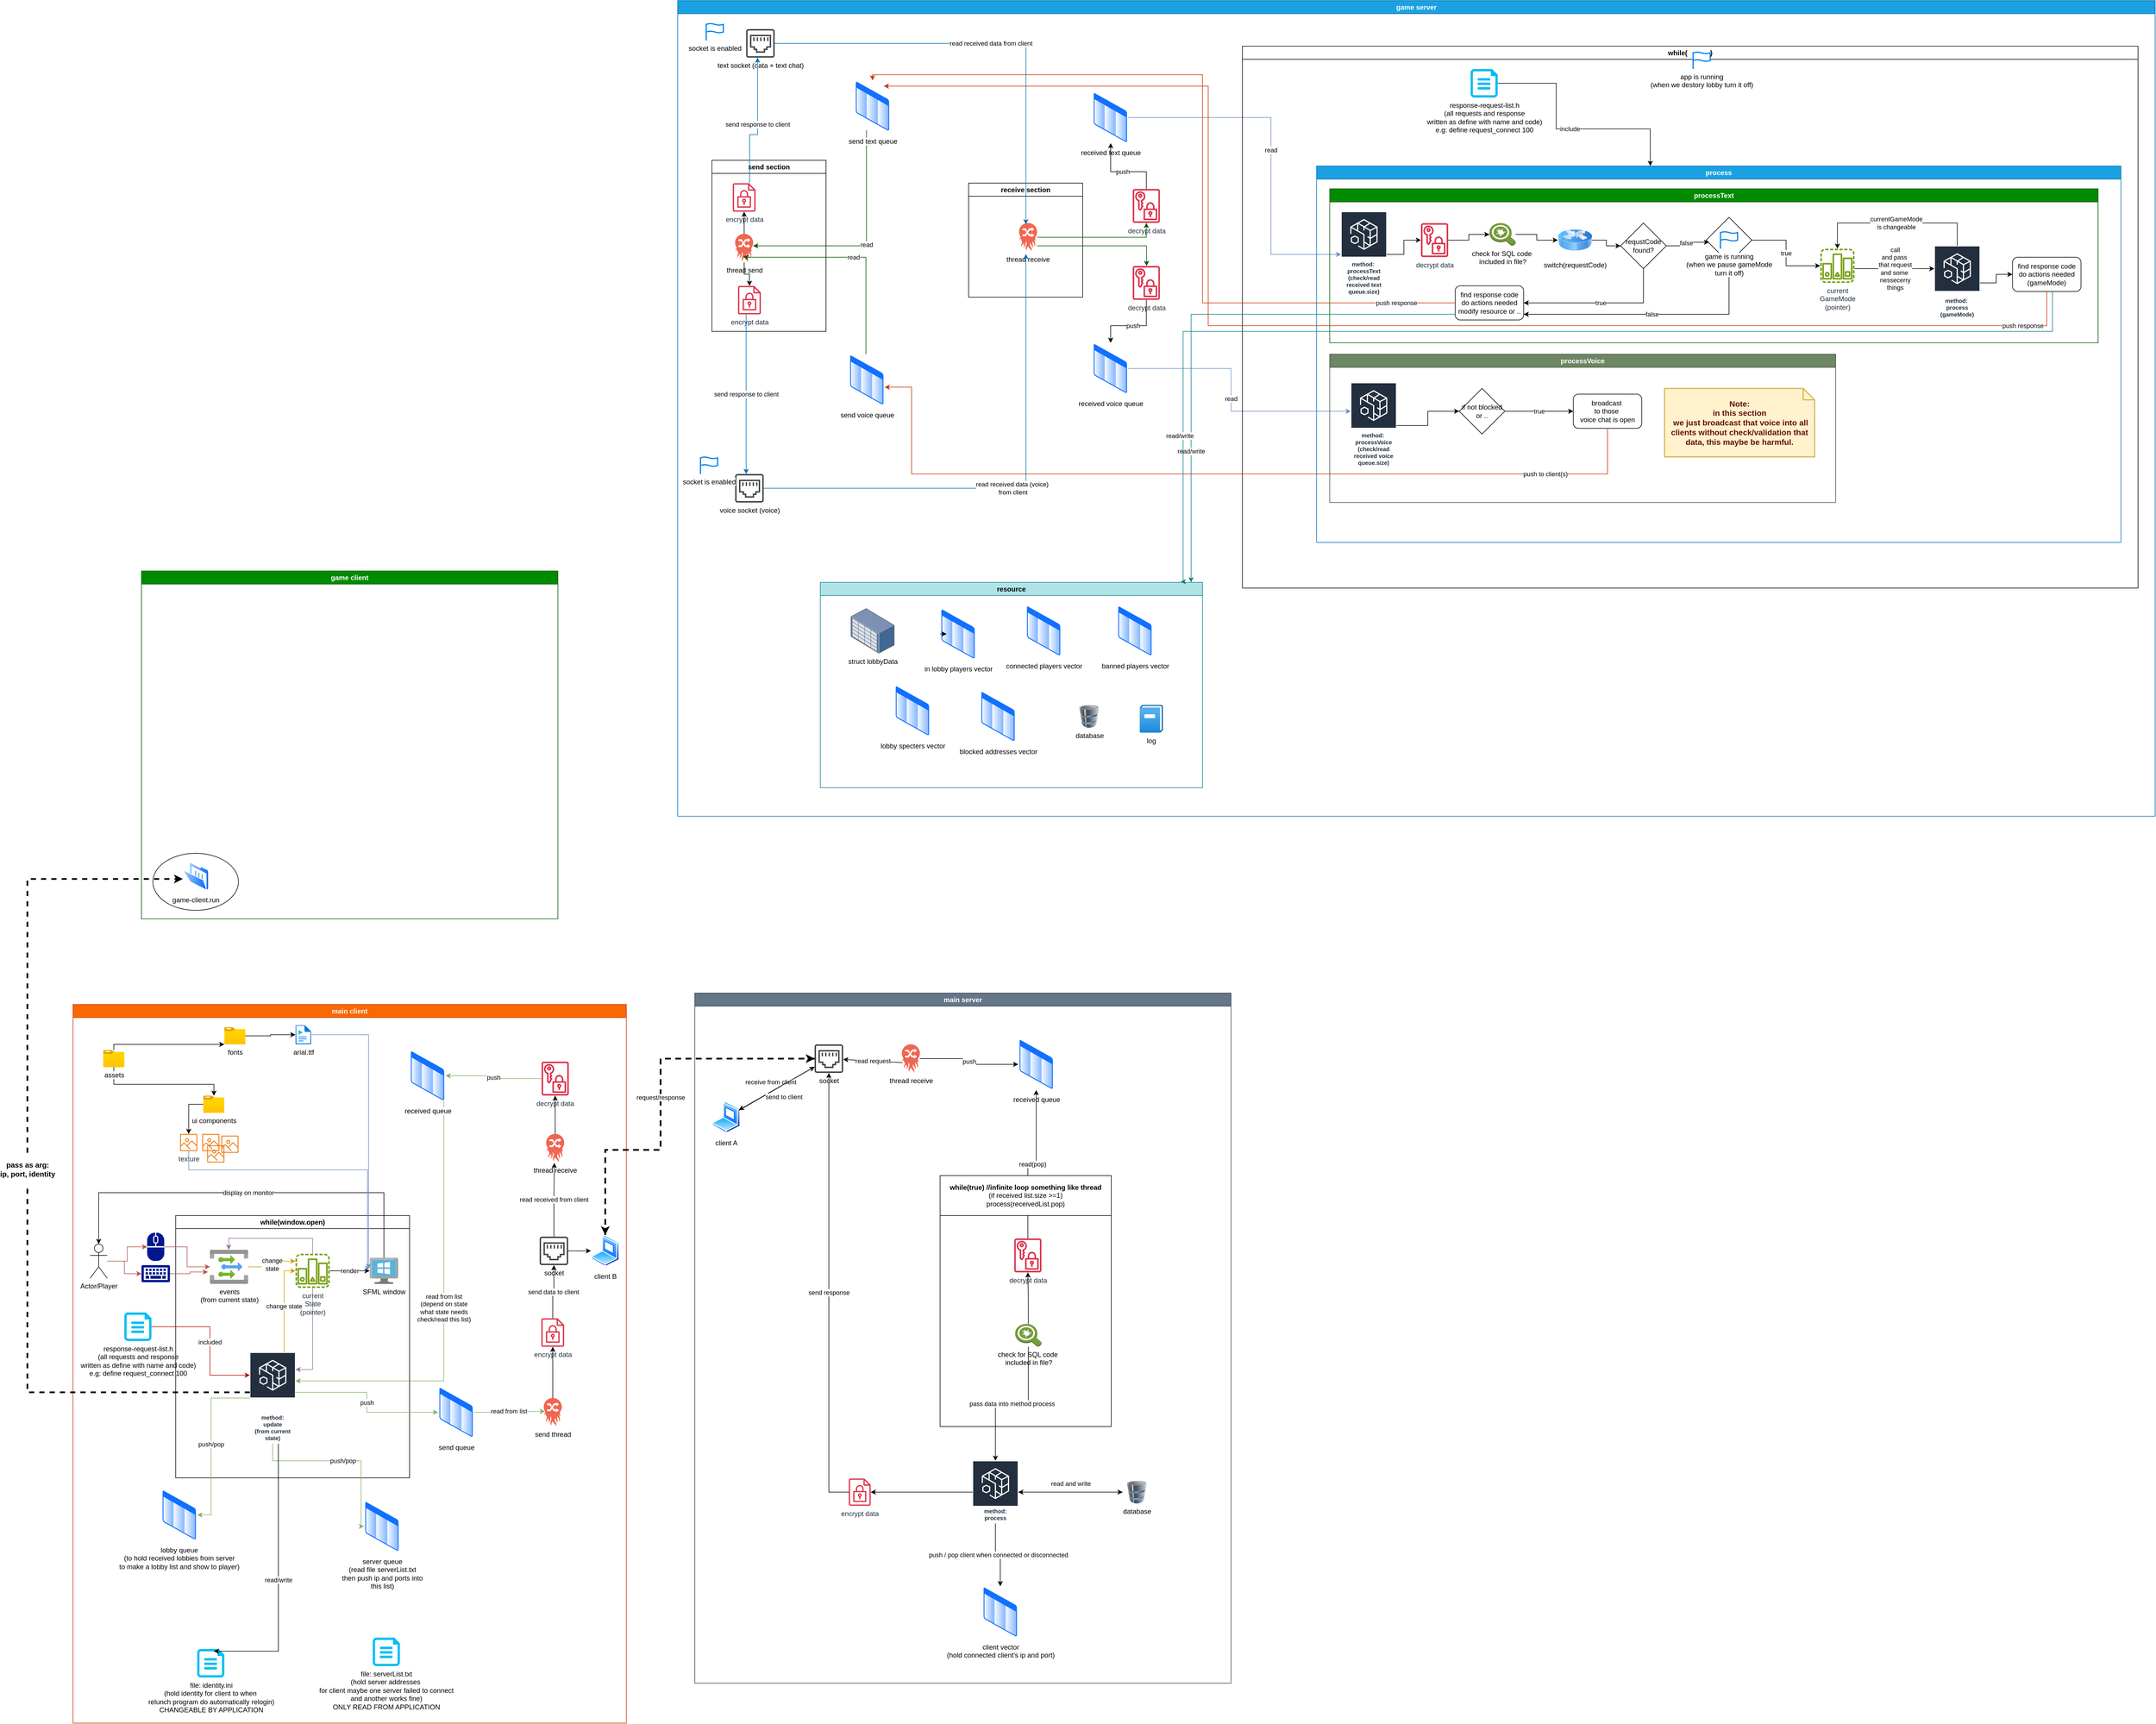 <mxfile version="22.1.18" type="device">
  <diagram name="Page-1" id="1d_lpGJ1e7MVwcR90ZQu">
    <mxGraphModel dx="3165" dy="2588" grid="1" gridSize="10" guides="1" tooltips="1" connect="1" arrows="1" fold="1" page="1" pageScale="1" pageWidth="850" pageHeight="1100" math="0" shadow="0">
      <root>
        <mxCell id="0" />
        <mxCell id="1" parent="0" />
        <mxCell id="gc2cUL4_a84Z-d1dMqsE-2" value="game client" style="swimlane;whiteSpace=wrap;html=1;fillColor=#008a00;fontColor=#ffffff;strokeColor=#005700;" vertex="1" parent="1">
          <mxGeometry x="60" y="80" width="730" height="610" as="geometry" />
        </mxCell>
        <mxCell id="gc2cUL4_a84Z-d1dMqsE-144" value="" style="ellipse;whiteSpace=wrap;html=1;" vertex="1" parent="gc2cUL4_a84Z-d1dMqsE-2">
          <mxGeometry x="20" y="495" width="150" height="100" as="geometry" />
        </mxCell>
        <mxCell id="gc2cUL4_a84Z-d1dMqsE-143" value="game-client.run" style="image;aspect=fixed;perimeter=ellipsePerimeter;html=1;align=center;shadow=0;dashed=0;spacingTop=3;image=img/lib/active_directory/folder_open.svg;" vertex="1" parent="gc2cUL4_a84Z-d1dMqsE-2">
          <mxGeometry x="72.0" y="510" width="46" height="50" as="geometry" />
        </mxCell>
        <mxCell id="gc2cUL4_a84Z-d1dMqsE-3" value="game server" style="swimlane;whiteSpace=wrap;html=1;fillColor=#1ba1e2;fontColor=#ffffff;strokeColor=#006EAF;" vertex="1" parent="1">
          <mxGeometry x="1000" y="-920" width="2590" height="1430" as="geometry" />
        </mxCell>
        <mxCell id="gc2cUL4_a84Z-d1dMqsE-4" value="text socket (data + text chat)" style="sketch=0;pointerEvents=1;shadow=0;dashed=0;html=1;strokeColor=none;fillColor=#434445;aspect=fixed;labelPosition=center;verticalLabelPosition=bottom;verticalAlign=top;align=center;outlineConnect=0;shape=mxgraph.vvd.ethernet_port;" vertex="1" parent="gc2cUL4_a84Z-d1dMqsE-3">
          <mxGeometry x="120.0" y="50" width="50" height="50" as="geometry" />
        </mxCell>
        <mxCell id="gc2cUL4_a84Z-d1dMqsE-141" value="voice socket (voice)" style="sketch=0;pointerEvents=1;shadow=0;dashed=0;html=1;strokeColor=none;fillColor=#434445;aspect=fixed;labelPosition=center;verticalLabelPosition=bottom;verticalAlign=top;align=center;outlineConnect=0;shape=mxgraph.vvd.ethernet_port;" vertex="1" parent="gc2cUL4_a84Z-d1dMqsE-3">
          <mxGeometry x="100.75" y="830" width="50" height="50" as="geometry" />
        </mxCell>
        <mxCell id="gc2cUL4_a84Z-d1dMqsE-259" value="read" style="edgeStyle=orthogonalEdgeStyle;rounded=0;orthogonalLoop=1;jettySize=auto;html=1;fillColor=#dae8fc;strokeColor=#6c8ebf;" edge="1" parent="gc2cUL4_a84Z-d1dMqsE-3" source="gc2cUL4_a84Z-d1dMqsE-154" target="gc2cUL4_a84Z-d1dMqsE-191">
          <mxGeometry relative="1" as="geometry">
            <Array as="points">
              <mxPoint x="1040" y="205" />
              <mxPoint x="1040" y="445" />
            </Array>
          </mxGeometry>
        </mxCell>
        <mxCell id="gc2cUL4_a84Z-d1dMqsE-154" value="received text queue" style="image;aspect=fixed;perimeter=ellipsePerimeter;html=1;align=center;shadow=0;dashed=0;spacingTop=3;image=img/lib/active_directory/list.svg;" vertex="1" parent="gc2cUL4_a84Z-d1dMqsE-3">
          <mxGeometry x="727" y="160" width="63" height="90" as="geometry" />
        </mxCell>
        <mxCell id="gc2cUL4_a84Z-d1dMqsE-155" value="send voice queue" style="image;aspect=fixed;perimeter=ellipsePerimeter;html=1;align=center;shadow=0;dashed=0;spacingTop=3;image=img/lib/active_directory/list.svg;" vertex="1" parent="gc2cUL4_a84Z-d1dMqsE-3">
          <mxGeometry x="300" y="620" width="63" height="90" as="geometry" />
        </mxCell>
        <mxCell id="gc2cUL4_a84Z-d1dMqsE-260" value="read" style="edgeStyle=orthogonalEdgeStyle;rounded=0;orthogonalLoop=1;jettySize=auto;html=1;fillColor=#dae8fc;strokeColor=#6c8ebf;" edge="1" parent="gc2cUL4_a84Z-d1dMqsE-3" source="gc2cUL4_a84Z-d1dMqsE-163" target="gc2cUL4_a84Z-d1dMqsE-192">
          <mxGeometry relative="1" as="geometry">
            <Array as="points">
              <mxPoint x="970" y="645" />
              <mxPoint x="970" y="720" />
            </Array>
          </mxGeometry>
        </mxCell>
        <mxCell id="gc2cUL4_a84Z-d1dMqsE-163" value="received voice queue" style="image;aspect=fixed;perimeter=ellipsePerimeter;html=1;align=center;shadow=0;dashed=0;spacingTop=3;image=img/lib/active_directory/list.svg;" vertex="1" parent="gc2cUL4_a84Z-d1dMqsE-3">
          <mxGeometry x="727" y="600" width="63" height="90" as="geometry" />
        </mxCell>
        <mxCell id="gc2cUL4_a84Z-d1dMqsE-180" value="read" style="edgeStyle=orthogonalEdgeStyle;rounded=0;orthogonalLoop=1;jettySize=auto;html=1;fillColor=#008a00;strokeColor=#005700;" edge="1" parent="gc2cUL4_a84Z-d1dMqsE-3" source="gc2cUL4_a84Z-d1dMqsE-164" target="gc2cUL4_a84Z-d1dMqsE-166">
          <mxGeometry relative="1" as="geometry">
            <Array as="points">
              <mxPoint x="331" y="430" />
            </Array>
          </mxGeometry>
        </mxCell>
        <mxCell id="gc2cUL4_a84Z-d1dMqsE-164" value="send text queue" style="image;aspect=fixed;perimeter=ellipsePerimeter;html=1;align=center;shadow=0;dashed=0;spacingTop=3;image=img/lib/active_directory/list.svg;" vertex="1" parent="gc2cUL4_a84Z-d1dMqsE-3">
          <mxGeometry x="310" y="140" width="63" height="90" as="geometry" />
        </mxCell>
        <mxCell id="gc2cUL4_a84Z-d1dMqsE-172" value="send section" style="swimlane;whiteSpace=wrap;html=1;" vertex="1" parent="gc2cUL4_a84Z-d1dMqsE-3">
          <mxGeometry x="60" y="280" width="200" height="300" as="geometry" />
        </mxCell>
        <mxCell id="gc2cUL4_a84Z-d1dMqsE-166" value="thread send" style="verticalLabelPosition=bottom;sketch=0;html=1;fillColor=#F06650;strokeColor=#ffffff;verticalAlign=top;align=center;points=[];pointerEvents=1;shape=mxgraph.cisco_safe.compositeIcon;bgIcon=threat2;resIcon=mxgraph.cisco_safe.threat.threat_b4;" vertex="1" parent="gc2cUL4_a84Z-d1dMqsE-172">
          <mxGeometry x="40.75" y="129" width="31.5" height="50" as="geometry" />
        </mxCell>
        <mxCell id="gc2cUL4_a84Z-d1dMqsE-195" value="encrypt data" style="sketch=0;outlineConnect=0;fontColor=#232F3E;gradientColor=none;fillColor=#DD344C;strokeColor=none;dashed=0;verticalLabelPosition=bottom;verticalAlign=top;align=center;html=1;fontSize=12;fontStyle=0;aspect=fixed;pointerEvents=1;shape=mxgraph.aws4.encrypted_data;" vertex="1" parent="gc2cUL4_a84Z-d1dMqsE-172">
          <mxGeometry x="45.75" y="220" width="40" height="50.32" as="geometry" />
        </mxCell>
        <mxCell id="gc2cUL4_a84Z-d1dMqsE-261" value="" style="edgeStyle=orthogonalEdgeStyle;rounded=0;orthogonalLoop=1;jettySize=auto;html=1;" edge="1" parent="gc2cUL4_a84Z-d1dMqsE-172" source="gc2cUL4_a84Z-d1dMqsE-166" target="gc2cUL4_a84Z-d1dMqsE-195">
          <mxGeometry relative="1" as="geometry">
            <mxPoint x="1060" y="-790" as="sourcePoint" />
            <mxPoint x="1060" y="-380" as="targetPoint" />
            <Array as="points" />
          </mxGeometry>
        </mxCell>
        <mxCell id="gc2cUL4_a84Z-d1dMqsE-262" value="encrypt data" style="sketch=0;outlineConnect=0;fontColor=#232F3E;gradientColor=none;fillColor=#DD344C;strokeColor=none;dashed=0;verticalLabelPosition=bottom;verticalAlign=top;align=center;html=1;fontSize=12;fontStyle=0;aspect=fixed;pointerEvents=1;shape=mxgraph.aws4.encrypted_data;" vertex="1" parent="gc2cUL4_a84Z-d1dMqsE-172">
          <mxGeometry x="36.5" y="40.0" width="40" height="50.32" as="geometry" />
        </mxCell>
        <mxCell id="gc2cUL4_a84Z-d1dMqsE-263" value="" style="edgeStyle=orthogonalEdgeStyle;rounded=0;orthogonalLoop=1;jettySize=auto;html=1;" edge="1" parent="gc2cUL4_a84Z-d1dMqsE-172" source="gc2cUL4_a84Z-d1dMqsE-166" target="gc2cUL4_a84Z-d1dMqsE-262">
          <mxGeometry relative="1" as="geometry">
            <mxPoint x="1066" y="-790" as="sourcePoint" />
            <mxPoint x="1080" y="-1100" as="targetPoint" />
            <Array as="points" />
          </mxGeometry>
        </mxCell>
        <mxCell id="gc2cUL4_a84Z-d1dMqsE-173" value="receive section" style="swimlane;whiteSpace=wrap;html=1;" vertex="1" parent="gc2cUL4_a84Z-d1dMqsE-3">
          <mxGeometry x="510" y="320" width="200" height="200" as="geometry" />
        </mxCell>
        <mxCell id="gc2cUL4_a84Z-d1dMqsE-169" value="thread receive" style="verticalLabelPosition=bottom;sketch=0;html=1;fillColor=#F06650;strokeColor=#ffffff;verticalAlign=top;align=center;points=[];pointerEvents=1;shape=mxgraph.cisco_safe.compositeIcon;bgIcon=threat2;resIcon=mxgraph.cisco_safe.threat.threat_b4;" vertex="1" parent="gc2cUL4_a84Z-d1dMqsE-173">
          <mxGeometry x="88.5" y="70" width="31.5" height="50" as="geometry" />
        </mxCell>
        <mxCell id="gc2cUL4_a84Z-d1dMqsE-175" value="socket is enabled" style="html=1;verticalLabelPosition=bottom;align=center;labelBackgroundColor=#ffffff;verticalAlign=top;strokeWidth=2;strokeColor=#0080F0;shadow=0;dashed=0;shape=mxgraph.ios7.icons.flag;" vertex="1" parent="gc2cUL4_a84Z-d1dMqsE-3">
          <mxGeometry x="40" y="800" width="30" height="30" as="geometry" />
        </mxCell>
        <mxCell id="gc2cUL4_a84Z-d1dMqsE-176" value="socket is enabled" style="html=1;verticalLabelPosition=bottom;align=center;labelBackgroundColor=#ffffff;verticalAlign=top;strokeWidth=2;strokeColor=#0080F0;shadow=0;dashed=0;shape=mxgraph.ios7.icons.flag;" vertex="1" parent="gc2cUL4_a84Z-d1dMqsE-3">
          <mxGeometry x="50" y="40" width="30" height="30" as="geometry" />
        </mxCell>
        <mxCell id="gc2cUL4_a84Z-d1dMqsE-177" value="while(&amp;nbsp; &amp;nbsp; &amp;nbsp; &amp;nbsp; &amp;nbsp; &amp;nbsp; )" style="swimlane;whiteSpace=wrap;html=1;" vertex="1" parent="gc2cUL4_a84Z-d1dMqsE-3">
          <mxGeometry x="990" y="80" width="1570" height="950" as="geometry" />
        </mxCell>
        <mxCell id="gc2cUL4_a84Z-d1dMqsE-170" value="app is running&lt;br&gt;(when we destory lobby turn it off)" style="html=1;verticalLabelPosition=bottom;align=center;labelBackgroundColor=#ffffff;verticalAlign=top;strokeWidth=2;strokeColor=#0080F0;shadow=0;dashed=0;shape=mxgraph.ios7.icons.flag;" vertex="1" parent="gc2cUL4_a84Z-d1dMqsE-177">
          <mxGeometry x="790" y="10" width="30" height="30" as="geometry" />
        </mxCell>
        <mxCell id="gc2cUL4_a84Z-d1dMqsE-190" value="process" style="swimlane;whiteSpace=wrap;html=1;fillColor=#1ba1e2;fontColor=#ffffff;strokeColor=#006EAF;" vertex="1" parent="gc2cUL4_a84Z-d1dMqsE-177">
          <mxGeometry x="130" y="210" width="1410" height="660" as="geometry" />
        </mxCell>
        <mxCell id="gc2cUL4_a84Z-d1dMqsE-222" value="processText" style="swimlane;whiteSpace=wrap;html=1;fillColor=#008a00;fontColor=#ffffff;strokeColor=#005700;" vertex="1" parent="gc2cUL4_a84Z-d1dMqsE-190">
          <mxGeometry x="23" y="40" width="1347" height="270" as="geometry" />
        </mxCell>
        <mxCell id="gc2cUL4_a84Z-d1dMqsE-191" value="method:&amp;nbsp;&lt;br&gt;processText&lt;br&gt;(check/read received text queue.size)" style="sketch=0;outlineConnect=0;fontColor=#232F3E;gradientColor=none;strokeColor=#ffffff;fillColor=#232F3E;dashed=0;verticalLabelPosition=middle;verticalAlign=bottom;align=center;html=1;whiteSpace=wrap;fontSize=10;fontStyle=1;spacing=3;shape=mxgraph.aws4.productIcon;prIcon=mxgraph.aws4.elemental_mediastore;" vertex="1" parent="gc2cUL4_a84Z-d1dMqsE-222">
          <mxGeometry x="20" y="40" width="80" height="150" as="geometry" />
        </mxCell>
        <mxCell id="gc2cUL4_a84Z-d1dMqsE-196" value="decrypt data" style="sketch=0;outlineConnect=0;fontColor=#232F3E;gradientColor=none;fillColor=#DD344C;strokeColor=none;dashed=0;verticalLabelPosition=bottom;verticalAlign=top;align=center;html=1;fontSize=12;fontStyle=0;aspect=fixed;pointerEvents=1;shape=mxgraph.aws4.data_encryption_key;" vertex="1" parent="gc2cUL4_a84Z-d1dMqsE-222">
          <mxGeometry x="160" y="60" width="47.69" height="60" as="geometry" />
        </mxCell>
        <mxCell id="gc2cUL4_a84Z-d1dMqsE-197" style="edgeStyle=orthogonalEdgeStyle;rounded=0;orthogonalLoop=1;jettySize=auto;html=1;" edge="1" parent="gc2cUL4_a84Z-d1dMqsE-222" source="gc2cUL4_a84Z-d1dMqsE-191" target="gc2cUL4_a84Z-d1dMqsE-196">
          <mxGeometry relative="1" as="geometry" />
        </mxCell>
        <mxCell id="gc2cUL4_a84Z-d1dMqsE-198" value="check for SQL code&amp;nbsp;&lt;br&gt;included in file?" style="outlineConnect=0;dashed=0;verticalLabelPosition=bottom;verticalAlign=top;align=center;html=1;shape=mxgraph.aws3.agent;fillColor=#759C3E;gradientColor=none;" vertex="1" parent="gc2cUL4_a84Z-d1dMqsE-222">
          <mxGeometry x="280" y="60" width="46" height="40" as="geometry" />
        </mxCell>
        <mxCell id="gc2cUL4_a84Z-d1dMqsE-200" style="edgeStyle=orthogonalEdgeStyle;rounded=0;orthogonalLoop=1;jettySize=auto;html=1;" edge="1" parent="gc2cUL4_a84Z-d1dMqsE-222" source="gc2cUL4_a84Z-d1dMqsE-196" target="gc2cUL4_a84Z-d1dMqsE-198">
          <mxGeometry relative="1" as="geometry" />
        </mxCell>
        <mxCell id="gc2cUL4_a84Z-d1dMqsE-201" value="switch(requestCode)" style="image;html=1;image=img/lib/clip_art/networking/Router_Icon_128x128.png" vertex="1" parent="gc2cUL4_a84Z-d1dMqsE-222">
          <mxGeometry x="400" y="60" width="60" height="60" as="geometry" />
        </mxCell>
        <mxCell id="gc2cUL4_a84Z-d1dMqsE-202" style="edgeStyle=orthogonalEdgeStyle;rounded=0;orthogonalLoop=1;jettySize=auto;html=1;" edge="1" parent="gc2cUL4_a84Z-d1dMqsE-222" source="gc2cUL4_a84Z-d1dMqsE-198" target="gc2cUL4_a84Z-d1dMqsE-201">
          <mxGeometry relative="1" as="geometry" />
        </mxCell>
        <mxCell id="gc2cUL4_a84Z-d1dMqsE-204" value="requstCode&lt;br&gt;found?" style="rhombus;whiteSpace=wrap;html=1;" vertex="1" parent="gc2cUL4_a84Z-d1dMqsE-222">
          <mxGeometry x="510" y="60" width="80" height="80" as="geometry" />
        </mxCell>
        <mxCell id="gc2cUL4_a84Z-d1dMqsE-205" style="edgeStyle=orthogonalEdgeStyle;rounded=0;orthogonalLoop=1;jettySize=auto;html=1;" edge="1" parent="gc2cUL4_a84Z-d1dMqsE-222" source="gc2cUL4_a84Z-d1dMqsE-201" target="gc2cUL4_a84Z-d1dMqsE-204">
          <mxGeometry relative="1" as="geometry" />
        </mxCell>
        <mxCell id="gc2cUL4_a84Z-d1dMqsE-207" value="find response code&lt;br&gt;do actions needed&lt;br&gt;modify resource or .." style="rounded=1;whiteSpace=wrap;html=1;" vertex="1" parent="gc2cUL4_a84Z-d1dMqsE-222">
          <mxGeometry x="220" y="170" width="120" height="60" as="geometry" />
        </mxCell>
        <mxCell id="gc2cUL4_a84Z-d1dMqsE-209" value="true" style="edgeStyle=orthogonalEdgeStyle;rounded=0;orthogonalLoop=1;jettySize=auto;html=1;" edge="1" parent="gc2cUL4_a84Z-d1dMqsE-222" source="gc2cUL4_a84Z-d1dMqsE-204" target="gc2cUL4_a84Z-d1dMqsE-207">
          <mxGeometry relative="1" as="geometry">
            <Array as="points">
              <mxPoint x="550" y="200" />
            </Array>
          </mxGeometry>
        </mxCell>
        <mxCell id="gc2cUL4_a84Z-d1dMqsE-217" value="false" style="edgeStyle=orthogonalEdgeStyle;rounded=0;orthogonalLoop=1;jettySize=auto;html=1;" edge="1" parent="gc2cUL4_a84Z-d1dMqsE-222" source="gc2cUL4_a84Z-d1dMqsE-211" target="gc2cUL4_a84Z-d1dMqsE-207">
          <mxGeometry relative="1" as="geometry">
            <Array as="points">
              <mxPoint x="700" y="220" />
            </Array>
          </mxGeometry>
        </mxCell>
        <mxCell id="gc2cUL4_a84Z-d1dMqsE-211" value="" style="rhombus;whiteSpace=wrap;html=1;" vertex="1" parent="gc2cUL4_a84Z-d1dMqsE-222">
          <mxGeometry x="660" y="50" width="80" height="80" as="geometry" />
        </mxCell>
        <mxCell id="gc2cUL4_a84Z-d1dMqsE-212" value="false" style="edgeStyle=orthogonalEdgeStyle;rounded=0;orthogonalLoop=1;jettySize=auto;html=1;entryX=0.063;entryY=0.546;entryDx=0;entryDy=0;entryPerimeter=0;" edge="1" parent="gc2cUL4_a84Z-d1dMqsE-222" source="gc2cUL4_a84Z-d1dMqsE-204" target="gc2cUL4_a84Z-d1dMqsE-211">
          <mxGeometry relative="1" as="geometry" />
        </mxCell>
        <mxCell id="gc2cUL4_a84Z-d1dMqsE-171" value="game is running&lt;br&gt;(when we pause gameMode&lt;br&gt;turn it off)" style="html=1;verticalLabelPosition=bottom;align=center;labelBackgroundColor=#ffffff;verticalAlign=top;strokeWidth=2;strokeColor=#0080F0;shadow=0;dashed=0;shape=mxgraph.ios7.icons.flag;" vertex="1" parent="gc2cUL4_a84Z-d1dMqsE-222">
          <mxGeometry x="685" y="75" width="30" height="30" as="geometry" />
        </mxCell>
        <mxCell id="gc2cUL4_a84Z-d1dMqsE-165" value="current&lt;br&gt;GameMode&lt;br&gt;(pointer)" style="sketch=0;outlineConnect=0;fontColor=#232F3E;gradientColor=none;fillColor=#7AA116;strokeColor=none;dashed=0;verticalLabelPosition=bottom;verticalAlign=top;align=center;html=1;fontSize=12;fontStyle=0;aspect=fixed;pointerEvents=1;shape=mxgraph.aws4.desired_state;" vertex="1" parent="gc2cUL4_a84Z-d1dMqsE-222">
          <mxGeometry x="860" y="105" width="60" height="60" as="geometry" />
        </mxCell>
        <mxCell id="gc2cUL4_a84Z-d1dMqsE-213" value="true" style="edgeStyle=orthogonalEdgeStyle;rounded=0;orthogonalLoop=1;jettySize=auto;html=1;" edge="1" parent="gc2cUL4_a84Z-d1dMqsE-222" source="gc2cUL4_a84Z-d1dMqsE-211" target="gc2cUL4_a84Z-d1dMqsE-165">
          <mxGeometry relative="1" as="geometry" />
        </mxCell>
        <mxCell id="gc2cUL4_a84Z-d1dMqsE-216" value="currentGameMode&lt;br&gt;is changeable" style="edgeStyle=orthogonalEdgeStyle;rounded=0;orthogonalLoop=1;jettySize=auto;html=1;" edge="1" parent="gc2cUL4_a84Z-d1dMqsE-222" source="gc2cUL4_a84Z-d1dMqsE-214" target="gc2cUL4_a84Z-d1dMqsE-165">
          <mxGeometry relative="1" as="geometry">
            <Array as="points">
              <mxPoint x="1100" y="60" />
              <mxPoint x="890" y="60" />
            </Array>
          </mxGeometry>
        </mxCell>
        <mxCell id="gc2cUL4_a84Z-d1dMqsE-267" style="edgeStyle=orthogonalEdgeStyle;rounded=0;orthogonalLoop=1;jettySize=auto;html=1;" edge="1" parent="gc2cUL4_a84Z-d1dMqsE-222" source="gc2cUL4_a84Z-d1dMqsE-214" target="gc2cUL4_a84Z-d1dMqsE-266">
          <mxGeometry relative="1" as="geometry" />
        </mxCell>
        <mxCell id="gc2cUL4_a84Z-d1dMqsE-214" value="method:&amp;nbsp;&lt;br style=&quot;border-color: var(--border-color);&quot;&gt;process&lt;br&gt;(gameMode)" style="sketch=0;outlineConnect=0;fontColor=#232F3E;gradientColor=none;strokeColor=#ffffff;fillColor=#232F3E;dashed=0;verticalLabelPosition=middle;verticalAlign=bottom;align=center;html=1;whiteSpace=wrap;fontSize=10;fontStyle=1;spacing=3;shape=mxgraph.aws4.productIcon;prIcon=mxgraph.aws4.elemental_mediastore;" vertex="1" parent="gc2cUL4_a84Z-d1dMqsE-222">
          <mxGeometry x="1060" y="100" width="80" height="130" as="geometry" />
        </mxCell>
        <mxCell id="gc2cUL4_a84Z-d1dMqsE-215" value="call&lt;br&gt;and pass&amp;nbsp;&lt;br&gt;that request&lt;br&gt;and some&amp;nbsp;&lt;br&gt;nessecerry&lt;br&gt;things" style="edgeStyle=orthogonalEdgeStyle;rounded=0;orthogonalLoop=1;jettySize=auto;html=1;" edge="1" parent="gc2cUL4_a84Z-d1dMqsE-222" source="gc2cUL4_a84Z-d1dMqsE-165" target="gc2cUL4_a84Z-d1dMqsE-214">
          <mxGeometry x="0.004" relative="1" as="geometry">
            <Array as="points">
              <mxPoint x="950" y="140" />
              <mxPoint x="950" y="140" />
            </Array>
            <mxPoint as="offset" />
          </mxGeometry>
        </mxCell>
        <mxCell id="gc2cUL4_a84Z-d1dMqsE-266" value="find response code&lt;br&gt;do actions needed&lt;br&gt;(gameMode)" style="rounded=1;whiteSpace=wrap;html=1;" vertex="1" parent="gc2cUL4_a84Z-d1dMqsE-222">
          <mxGeometry x="1197" y="120" width="120" height="60" as="geometry" />
        </mxCell>
        <mxCell id="gc2cUL4_a84Z-d1dMqsE-224" value="processVoice" style="swimlane;whiteSpace=wrap;html=1;fillColor=#6d8764;fontColor=#ffffff;strokeColor=#3A5431;" vertex="1" parent="gc2cUL4_a84Z-d1dMqsE-190">
          <mxGeometry x="23" y="330" width="887" height="260" as="geometry" />
        </mxCell>
        <mxCell id="gc2cUL4_a84Z-d1dMqsE-234" value="broadcast&amp;nbsp;&lt;br&gt;to those&amp;nbsp;&lt;br&gt;voice chat is open" style="rounded=1;whiteSpace=wrap;html=1;" vertex="1" parent="gc2cUL4_a84Z-d1dMqsE-224">
          <mxGeometry x="427" y="70" width="120" height="60" as="geometry" />
        </mxCell>
        <mxCell id="gc2cUL4_a84Z-d1dMqsE-250" style="edgeStyle=orthogonalEdgeStyle;rounded=0;orthogonalLoop=1;jettySize=auto;html=1;" edge="1" parent="gc2cUL4_a84Z-d1dMqsE-224" source="gc2cUL4_a84Z-d1dMqsE-192" target="gc2cUL4_a84Z-d1dMqsE-249">
          <mxGeometry relative="1" as="geometry" />
        </mxCell>
        <mxCell id="gc2cUL4_a84Z-d1dMqsE-192" value="method:&amp;nbsp;&lt;br style=&quot;border-color: var(--border-color);&quot;&gt;processVoice&lt;br&gt;(check/read received voice queue.size)" style="sketch=0;outlineConnect=0;fontColor=#232F3E;gradientColor=none;strokeColor=#ffffff;fillColor=#232F3E;dashed=0;verticalLabelPosition=middle;verticalAlign=bottom;align=center;html=1;whiteSpace=wrap;fontSize=10;fontStyle=1;spacing=3;shape=mxgraph.aws4.productIcon;prIcon=mxgraph.aws4.elemental_mediastore;" vertex="1" parent="gc2cUL4_a84Z-d1dMqsE-224">
          <mxGeometry x="37" y="50" width="80" height="150" as="geometry" />
        </mxCell>
        <mxCell id="gc2cUL4_a84Z-d1dMqsE-251" value="true" style="edgeStyle=orthogonalEdgeStyle;rounded=0;orthogonalLoop=1;jettySize=auto;html=1;entryX=0;entryY=0.5;entryDx=0;entryDy=0;" edge="1" parent="gc2cUL4_a84Z-d1dMqsE-224" source="gc2cUL4_a84Z-d1dMqsE-249" target="gc2cUL4_a84Z-d1dMqsE-234">
          <mxGeometry relative="1" as="geometry" />
        </mxCell>
        <mxCell id="gc2cUL4_a84Z-d1dMqsE-249" value="if not blocked&lt;br&gt;or .." style="rhombus;whiteSpace=wrap;html=1;" vertex="1" parent="gc2cUL4_a84Z-d1dMqsE-224">
          <mxGeometry x="227" y="60" width="80" height="80" as="geometry" />
        </mxCell>
        <mxCell id="gc2cUL4_a84Z-d1dMqsE-253" value="Note:&lt;br&gt;in this section&lt;br&gt;&amp;nbsp;we just broadcast that voice into all clients without check/validation that data, this maybe be harmful." style="shape=note;strokeWidth=2;fontSize=14;size=20;whiteSpace=wrap;html=1;fillColor=#fff2cc;strokeColor=#d6b656;fontColor=#660E0E;fontStyle=1" vertex="1" parent="gc2cUL4_a84Z-d1dMqsE-224">
          <mxGeometry x="587" y="60" width="263" height="120" as="geometry" />
        </mxCell>
        <mxCell id="gc2cUL4_a84Z-d1dMqsE-193" value="response-request-list.h&lt;br&gt;(all requests and response&lt;br&gt;written as define with name and code)&lt;br&gt;e.g: define request_connect 100&lt;br&gt;" style="verticalLabelPosition=bottom;html=1;verticalAlign=top;align=center;strokeColor=none;fillColor=#00BEF2;shape=mxgraph.azure.cloud_services_configuration_file;pointerEvents=1;" vertex="1" parent="gc2cUL4_a84Z-d1dMqsE-177">
          <mxGeometry x="400" y="40" width="47.5" height="50" as="geometry" />
        </mxCell>
        <mxCell id="gc2cUL4_a84Z-d1dMqsE-194" value="include" style="edgeStyle=orthogonalEdgeStyle;rounded=0;orthogonalLoop=1;jettySize=auto;html=1;" edge="1" parent="gc2cUL4_a84Z-d1dMqsE-177" source="gc2cUL4_a84Z-d1dMqsE-193" target="gc2cUL4_a84Z-d1dMqsE-190">
          <mxGeometry relative="1" as="geometry">
            <Array as="points">
              <mxPoint x="550" y="65" />
              <mxPoint x="550" y="145" />
              <mxPoint x="715" y="145" />
            </Array>
          </mxGeometry>
        </mxCell>
        <mxCell id="gc2cUL4_a84Z-d1dMqsE-183" value="send response to client" style="edgeStyle=orthogonalEdgeStyle;rounded=0;orthogonalLoop=1;jettySize=auto;html=1;fillColor=#1ba1e2;strokeColor=#006EAF;" edge="1" parent="gc2cUL4_a84Z-d1dMqsE-3" source="gc2cUL4_a84Z-d1dMqsE-262" target="gc2cUL4_a84Z-d1dMqsE-4">
          <mxGeometry relative="1" as="geometry">
            <Array as="points">
              <mxPoint x="126" y="235" />
              <mxPoint x="140" y="235" />
            </Array>
          </mxGeometry>
        </mxCell>
        <mxCell id="gc2cUL4_a84Z-d1dMqsE-184" value="read" style="edgeStyle=orthogonalEdgeStyle;rounded=0;orthogonalLoop=1;jettySize=auto;html=1;entryX=0.447;entryY=0.802;entryDx=0;entryDy=0;entryPerimeter=0;fillColor=#008a00;strokeColor=#005700;" edge="1" parent="gc2cUL4_a84Z-d1dMqsE-3" source="gc2cUL4_a84Z-d1dMqsE-155" target="gc2cUL4_a84Z-d1dMqsE-166">
          <mxGeometry relative="1" as="geometry">
            <Array as="points">
              <mxPoint x="330" y="450" />
              <mxPoint x="124" y="450" />
            </Array>
          </mxGeometry>
        </mxCell>
        <mxCell id="gc2cUL4_a84Z-d1dMqsE-185" value="send response to client" style="edgeStyle=orthogonalEdgeStyle;rounded=0;orthogonalLoop=1;jettySize=auto;html=1;fillColor=#1ba1e2;strokeColor=#006EAF;" edge="1" parent="gc2cUL4_a84Z-d1dMqsE-3" source="gc2cUL4_a84Z-d1dMqsE-195" target="gc2cUL4_a84Z-d1dMqsE-141">
          <mxGeometry relative="1" as="geometry">
            <Array as="points">
              <mxPoint x="120" y="770" />
              <mxPoint x="120" y="770" />
            </Array>
          </mxGeometry>
        </mxCell>
        <mxCell id="gc2cUL4_a84Z-d1dMqsE-186" value="read received data from client" style="edgeStyle=orthogonalEdgeStyle;rounded=0;orthogonalLoop=1;jettySize=auto;html=1;entryX=0.377;entryY=0.047;entryDx=0;entryDy=0;entryPerimeter=0;fillColor=#1ba1e2;strokeColor=#006EAF;" edge="1" parent="gc2cUL4_a84Z-d1dMqsE-3" source="gc2cUL4_a84Z-d1dMqsE-4" target="gc2cUL4_a84Z-d1dMqsE-169">
          <mxGeometry relative="1" as="geometry" />
        </mxCell>
        <mxCell id="gc2cUL4_a84Z-d1dMqsE-187" value="read received data (voice)&lt;br&gt;&amp;nbsp;from client" style="edgeStyle=orthogonalEdgeStyle;rounded=0;orthogonalLoop=1;jettySize=auto;html=1;entryX=0.377;entryY=1.084;entryDx=0;entryDy=0;entryPerimeter=0;fillColor=#1ba1e2;strokeColor=#006EAF;" edge="1" parent="gc2cUL4_a84Z-d1dMqsE-3" source="gc2cUL4_a84Z-d1dMqsE-141" target="gc2cUL4_a84Z-d1dMqsE-169">
          <mxGeometry x="0.001" relative="1" as="geometry">
            <mxPoint as="offset" />
          </mxGeometry>
        </mxCell>
        <mxCell id="gc2cUL4_a84Z-d1dMqsE-188" value="push" style="edgeStyle=orthogonalEdgeStyle;rounded=0;orthogonalLoop=1;jettySize=auto;html=1;" edge="1" parent="gc2cUL4_a84Z-d1dMqsE-3" source="gc2cUL4_a84Z-d1dMqsE-254" target="gc2cUL4_a84Z-d1dMqsE-154">
          <mxGeometry relative="1" as="geometry">
            <Array as="points">
              <mxPoint x="822" y="300" />
              <mxPoint x="759" y="300" />
            </Array>
          </mxGeometry>
        </mxCell>
        <mxCell id="gc2cUL4_a84Z-d1dMqsE-189" value="push" style="edgeStyle=orthogonalEdgeStyle;rounded=0;orthogonalLoop=1;jettySize=auto;html=1;" edge="1" parent="gc2cUL4_a84Z-d1dMqsE-3" source="gc2cUL4_a84Z-d1dMqsE-256" target="gc2cUL4_a84Z-d1dMqsE-163">
          <mxGeometry relative="1" as="geometry">
            <Array as="points">
              <mxPoint x="822" y="570" />
              <mxPoint x="759" y="570" />
            </Array>
          </mxGeometry>
        </mxCell>
        <mxCell id="gc2cUL4_a84Z-d1dMqsE-245" value="push response" style="edgeStyle=orthogonalEdgeStyle;rounded=0;orthogonalLoop=1;jettySize=auto;html=1;entryX=0.5;entryY=0;entryDx=0;entryDy=0;fillColor=#fa6800;strokeColor=#C73500;" edge="1" parent="gc2cUL4_a84Z-d1dMqsE-3" source="gc2cUL4_a84Z-d1dMqsE-207" target="gc2cUL4_a84Z-d1dMqsE-164">
          <mxGeometry x="-0.856" relative="1" as="geometry">
            <Array as="points">
              <mxPoint x="920" y="530" />
              <mxPoint x="920" y="130" />
              <mxPoint x="342" y="130" />
            </Array>
            <mxPoint as="offset" />
          </mxGeometry>
        </mxCell>
        <mxCell id="gc2cUL4_a84Z-d1dMqsE-246" value="resource" style="swimlane;whiteSpace=wrap;html=1;fillColor=#b0e3e6;strokeColor=#0e8088;" vertex="1" parent="gc2cUL4_a84Z-d1dMqsE-3">
          <mxGeometry x="250" y="1020" width="670" height="360" as="geometry" />
        </mxCell>
        <mxCell id="gc2cUL4_a84Z-d1dMqsE-157" value="connected players vector" style="image;aspect=fixed;perimeter=ellipsePerimeter;html=1;align=center;shadow=0;dashed=0;spacingTop=3;image=img/lib/active_directory/list.svg;" vertex="1" parent="gc2cUL4_a84Z-d1dMqsE-246">
          <mxGeometry x="360" y="40.0" width="63" height="90" as="geometry" />
        </mxCell>
        <mxCell id="gc2cUL4_a84Z-d1dMqsE-159" value="blocked addresses vector" style="image;aspect=fixed;perimeter=ellipsePerimeter;html=1;align=center;shadow=0;dashed=0;spacingTop=3;image=img/lib/active_directory/list.svg;" vertex="1" parent="gc2cUL4_a84Z-d1dMqsE-246">
          <mxGeometry x="280" y="190" width="63" height="90" as="geometry" />
        </mxCell>
        <mxCell id="gc2cUL4_a84Z-d1dMqsE-160" value="in lobby players vector" style="image;aspect=fixed;perimeter=ellipsePerimeter;html=1;align=center;shadow=0;dashed=0;spacingTop=3;image=img/lib/active_directory/list.svg;" vertex="1" parent="gc2cUL4_a84Z-d1dMqsE-246">
          <mxGeometry x="210" y="45.4" width="63" height="90" as="geometry" />
        </mxCell>
        <mxCell id="gc2cUL4_a84Z-d1dMqsE-247" style="edgeStyle=orthogonalEdgeStyle;rounded=0;orthogonalLoop=1;jettySize=auto;html=1;exitX=0;exitY=0.5;exitDx=0;exitDy=0;entryX=0.183;entryY=0.502;entryDx=0;entryDy=0;entryPerimeter=0;" edge="1" parent="gc2cUL4_a84Z-d1dMqsE-246" source="gc2cUL4_a84Z-d1dMqsE-160" target="gc2cUL4_a84Z-d1dMqsE-160">
          <mxGeometry relative="1" as="geometry" />
        </mxCell>
        <mxCell id="gc2cUL4_a84Z-d1dMqsE-161" value="lobby specters vector" style="image;aspect=fixed;perimeter=ellipsePerimeter;html=1;align=center;shadow=0;dashed=0;spacingTop=3;image=img/lib/active_directory/list.svg;" vertex="1" parent="gc2cUL4_a84Z-d1dMqsE-246">
          <mxGeometry x="130" y="180" width="63" height="90" as="geometry" />
        </mxCell>
        <mxCell id="gc2cUL4_a84Z-d1dMqsE-158" value="banned players vector" style="image;aspect=fixed;perimeter=ellipsePerimeter;html=1;align=center;shadow=0;dashed=0;spacingTop=3;image=img/lib/active_directory/list.svg;" vertex="1" parent="gc2cUL4_a84Z-d1dMqsE-246">
          <mxGeometry x="520" y="40" width="63" height="90" as="geometry" />
        </mxCell>
        <mxCell id="gc2cUL4_a84Z-d1dMqsE-156" value="database" style="image;html=1;image=img/lib/clip_art/computers/Database_128x128.png" vertex="1" parent="gc2cUL4_a84Z-d1dMqsE-246">
          <mxGeometry x="446.5" y="215" width="50" height="40" as="geometry" />
        </mxCell>
        <mxCell id="gc2cUL4_a84Z-d1dMqsE-271" value="struct lobbyData" style="image;points=[];aspect=fixed;html=1;align=center;shadow=0;dashed=0;image=img/lib/allied_telesis/storage/Datacenter_Server_Storage_Unit_Large.svg;" vertex="1" parent="gc2cUL4_a84Z-d1dMqsE-246">
          <mxGeometry x="53.2" y="45.4" width="76.8" height="79.2" as="geometry" />
        </mxCell>
        <mxCell id="gc2cUL4_a84Z-d1dMqsE-273" value="log" style="image;aspect=fixed;html=1;points=[];align=center;fontSize=12;image=img/lib/azure2/management_governance/Operation_Log_Classic.svg;" vertex="1" parent="gc2cUL4_a84Z-d1dMqsE-246">
          <mxGeometry x="560" y="215" width="40.54" height="48.5" as="geometry" />
        </mxCell>
        <mxCell id="gc2cUL4_a84Z-d1dMqsE-248" value="read/write" style="edgeStyle=orthogonalEdgeStyle;rounded=0;orthogonalLoop=1;jettySize=auto;html=1;fillColor=#b0e3e6;strokeColor=#0e8088;" edge="1" parent="gc2cUL4_a84Z-d1dMqsE-3" source="gc2cUL4_a84Z-d1dMqsE-207" target="gc2cUL4_a84Z-d1dMqsE-246">
          <mxGeometry x="0.507" relative="1" as="geometry">
            <Array as="points">
              <mxPoint x="900" y="550" />
            </Array>
            <mxPoint as="offset" />
          </mxGeometry>
        </mxCell>
        <mxCell id="gc2cUL4_a84Z-d1dMqsE-252" value="push to client(s)" style="edgeStyle=orthogonalEdgeStyle;rounded=0;orthogonalLoop=1;jettySize=auto;html=1;entryX=0.998;entryY=0.642;entryDx=0;entryDy=0;entryPerimeter=0;fillColor=#fa6800;strokeColor=#C73500;" edge="1" parent="gc2cUL4_a84Z-d1dMqsE-3" source="gc2cUL4_a84Z-d1dMqsE-234" target="gc2cUL4_a84Z-d1dMqsE-155">
          <mxGeometry x="-0.747" relative="1" as="geometry">
            <Array as="points">
              <mxPoint x="1630" y="830" />
              <mxPoint x="410" y="830" />
              <mxPoint x="410" y="678" />
            </Array>
            <mxPoint as="offset" />
          </mxGeometry>
        </mxCell>
        <mxCell id="gc2cUL4_a84Z-d1dMqsE-254" value="decrypt data" style="sketch=0;outlineConnect=0;fontColor=#232F3E;gradientColor=none;fillColor=#DD344C;strokeColor=none;dashed=0;verticalLabelPosition=bottom;verticalAlign=top;align=center;html=1;fontSize=12;fontStyle=0;aspect=fixed;pointerEvents=1;shape=mxgraph.aws4.data_encryption_key;" vertex="1" parent="gc2cUL4_a84Z-d1dMqsE-3">
          <mxGeometry x="797.66" y="330" width="47.69" height="60" as="geometry" />
        </mxCell>
        <mxCell id="gc2cUL4_a84Z-d1dMqsE-255" value="" style="edgeStyle=orthogonalEdgeStyle;rounded=0;orthogonalLoop=1;jettySize=auto;html=1;fillColor=#008a00;strokeColor=#005700;" edge="1" parent="gc2cUL4_a84Z-d1dMqsE-3" source="gc2cUL4_a84Z-d1dMqsE-169" target="gc2cUL4_a84Z-d1dMqsE-254">
          <mxGeometry relative="1" as="geometry">
            <mxPoint x="1630" y="-510" as="sourcePoint" />
            <mxPoint x="1822" y="-660" as="targetPoint" />
            <Array as="points" />
          </mxGeometry>
        </mxCell>
        <mxCell id="gc2cUL4_a84Z-d1dMqsE-256" value="decrypt data" style="sketch=0;outlineConnect=0;fontColor=#232F3E;gradientColor=none;fillColor=#DD344C;strokeColor=none;dashed=0;verticalLabelPosition=bottom;verticalAlign=top;align=center;html=1;fontSize=12;fontStyle=0;aspect=fixed;pointerEvents=1;shape=mxgraph.aws4.data_encryption_key;" vertex="1" parent="gc2cUL4_a84Z-d1dMqsE-3">
          <mxGeometry x="797.66" y="465" width="47.69" height="60" as="geometry" />
        </mxCell>
        <mxCell id="gc2cUL4_a84Z-d1dMqsE-257" value="" style="edgeStyle=orthogonalEdgeStyle;rounded=0;orthogonalLoop=1;jettySize=auto;html=1;fillColor=#008a00;strokeColor=#005700;" edge="1" parent="gc2cUL4_a84Z-d1dMqsE-3" source="gc2cUL4_a84Z-d1dMqsE-169" target="gc2cUL4_a84Z-d1dMqsE-256">
          <mxGeometry relative="1" as="geometry">
            <mxPoint x="1630" y="-490" as="sourcePoint" />
            <mxPoint x="1822" y="-320" as="targetPoint" />
            <Array as="points">
              <mxPoint x="822" y="430" />
            </Array>
          </mxGeometry>
        </mxCell>
        <mxCell id="gc2cUL4_a84Z-d1dMqsE-269" value="push response" style="edgeStyle=orthogonalEdgeStyle;rounded=0;orthogonalLoop=1;jettySize=auto;html=1;fillColor=#fa6800;strokeColor=#C73500;" edge="1" parent="gc2cUL4_a84Z-d1dMqsE-3" source="gc2cUL4_a84Z-d1dMqsE-266" target="gc2cUL4_a84Z-d1dMqsE-164">
          <mxGeometry x="-0.919" relative="1" as="geometry">
            <Array as="points">
              <mxPoint x="2400" y="570" />
              <mxPoint x="930" y="570" />
              <mxPoint x="930" y="150" />
            </Array>
            <mxPoint as="offset" />
          </mxGeometry>
        </mxCell>
        <mxCell id="gc2cUL4_a84Z-d1dMqsE-270" value="read/write" style="edgeStyle=orthogonalEdgeStyle;rounded=0;orthogonalLoop=1;jettySize=auto;html=1;entryX=0.943;entryY=-0.003;entryDx=0;entryDy=0;entryPerimeter=0;fillColor=#b0e3e6;strokeColor=#0e8088;" edge="1" parent="gc2cUL4_a84Z-d1dMqsE-3" source="gc2cUL4_a84Z-d1dMqsE-266" target="gc2cUL4_a84Z-d1dMqsE-246">
          <mxGeometry x="0.744" y="-6" relative="1" as="geometry">
            <Array as="points">
              <mxPoint x="2410" y="580" />
              <mxPoint x="886" y="580" />
            </Array>
            <mxPoint as="offset" />
          </mxGeometry>
        </mxCell>
        <mxCell id="gc2cUL4_a84Z-d1dMqsE-5" value="main server" style="swimlane;whiteSpace=wrap;html=1;fillColor=#647687;fontColor=#ffffff;strokeColor=#314354;" vertex="1" parent="1">
          <mxGeometry x="1030" y="820" width="940" height="1210" as="geometry" />
        </mxCell>
        <mxCell id="gc2cUL4_a84Z-d1dMqsE-6" value="socket" style="sketch=0;pointerEvents=1;shadow=0;dashed=0;html=1;strokeColor=none;fillColor=#434445;aspect=fixed;labelPosition=center;verticalLabelPosition=bottom;verticalAlign=top;align=center;outlineConnect=0;shape=mxgraph.vvd.ethernet_port;" vertex="1" parent="gc2cUL4_a84Z-d1dMqsE-5">
          <mxGeometry x="210.0" y="90" width="50" height="50" as="geometry" />
        </mxCell>
        <mxCell id="gc2cUL4_a84Z-d1dMqsE-10" value="received queue" style="image;aspect=fixed;perimeter=ellipsePerimeter;html=1;align=center;shadow=0;dashed=0;spacingTop=3;image=img/lib/active_directory/list.svg;" vertex="1" parent="gc2cUL4_a84Z-d1dMqsE-5">
          <mxGeometry x="567" y="80" width="63" height="90" as="geometry" />
        </mxCell>
        <mxCell id="gc2cUL4_a84Z-d1dMqsE-24" value="push" style="edgeStyle=orthogonalEdgeStyle;rounded=0;orthogonalLoop=1;jettySize=auto;html=1;" edge="1" parent="gc2cUL4_a84Z-d1dMqsE-5" source="gc2cUL4_a84Z-d1dMqsE-20" target="gc2cUL4_a84Z-d1dMqsE-10">
          <mxGeometry relative="1" as="geometry" />
        </mxCell>
        <mxCell id="gc2cUL4_a84Z-d1dMqsE-20" value="thread receive" style="verticalLabelPosition=bottom;sketch=0;html=1;fillColor=#F06650;strokeColor=#ffffff;verticalAlign=top;align=center;points=[];pointerEvents=1;shape=mxgraph.cisco_safe.compositeIcon;bgIcon=threat2;resIcon=mxgraph.cisco_safe.threat.threat_b4;" vertex="1" parent="gc2cUL4_a84Z-d1dMqsE-5">
          <mxGeometry x="363" y="90" width="31.5" height="50" as="geometry" />
        </mxCell>
        <mxCell id="gc2cUL4_a84Z-d1dMqsE-22" value="read request" style="endArrow=classic;html=1;rounded=0;exitX=0.032;exitY=0.639;exitDx=0;exitDy=0;exitPerimeter=0;" edge="1" parent="gc2cUL4_a84Z-d1dMqsE-5" source="gc2cUL4_a84Z-d1dMqsE-20" target="gc2cUL4_a84Z-d1dMqsE-6">
          <mxGeometry width="50" height="50" relative="1" as="geometry">
            <mxPoint x="470" y="360" as="sourcePoint" />
            <mxPoint x="260" y="200" as="targetPoint" />
          </mxGeometry>
        </mxCell>
        <mxCell id="gc2cUL4_a84Z-d1dMqsE-32" value="read and write" style="edgeStyle=orthogonalEdgeStyle;rounded=0;orthogonalLoop=1;jettySize=auto;html=1;" edge="1" parent="gc2cUL4_a84Z-d1dMqsE-5" source="gc2cUL4_a84Z-d1dMqsE-23" target="gc2cUL4_a84Z-d1dMqsE-53">
          <mxGeometry y="-15" relative="1" as="geometry">
            <mxPoint as="offset" />
          </mxGeometry>
        </mxCell>
        <mxCell id="gc2cUL4_a84Z-d1dMqsE-23" value="database" style="image;html=1;image=img/lib/clip_art/computers/Database_128x128.png" vertex="1" parent="gc2cUL4_a84Z-d1dMqsE-5">
          <mxGeometry x="750" y="855" width="50" height="40" as="geometry" />
        </mxCell>
        <mxCell id="gc2cUL4_a84Z-d1dMqsE-30" value="read(pop)" style="edgeStyle=orthogonalEdgeStyle;rounded=0;orthogonalLoop=1;jettySize=auto;html=1;" edge="1" parent="gc2cUL4_a84Z-d1dMqsE-5" source="gc2cUL4_a84Z-d1dMqsE-38" target="gc2cUL4_a84Z-d1dMqsE-10">
          <mxGeometry x="0.005" relative="1" as="geometry">
            <mxPoint as="offset" />
          </mxGeometry>
        </mxCell>
        <mxCell id="gc2cUL4_a84Z-d1dMqsE-33" value="send response" style="edgeStyle=orthogonalEdgeStyle;rounded=0;orthogonalLoop=1;jettySize=auto;html=1;" edge="1" parent="gc2cUL4_a84Z-d1dMqsE-5" source="gc2cUL4_a84Z-d1dMqsE-36" target="gc2cUL4_a84Z-d1dMqsE-6">
          <mxGeometry relative="1" as="geometry" />
        </mxCell>
        <mxCell id="gc2cUL4_a84Z-d1dMqsE-28" value="client A" style="image;aspect=fixed;perimeter=ellipsePerimeter;html=1;align=center;shadow=0;dashed=0;spacingTop=3;image=img/lib/active_directory/laptop_client.svg;" vertex="1" parent="gc2cUL4_a84Z-d1dMqsE-5">
          <mxGeometry x="30" y="190" width="50" height="55.56" as="geometry" />
        </mxCell>
        <mxCell id="gc2cUL4_a84Z-d1dMqsE-34" value="receive from client" style="endArrow=classic;html=1;rounded=0;exitX=1;exitY=0.25;exitDx=0;exitDy=0;" edge="1" parent="gc2cUL4_a84Z-d1dMqsE-5" source="gc2cUL4_a84Z-d1dMqsE-28" target="gc2cUL4_a84Z-d1dMqsE-6">
          <mxGeometry x="-0.048" y="15" width="50" height="50" relative="1" as="geometry">
            <mxPoint x="374" y="172" as="sourcePoint" />
            <mxPoint x="270" y="174" as="targetPoint" />
            <mxPoint as="offset" />
          </mxGeometry>
        </mxCell>
        <mxCell id="gc2cUL4_a84Z-d1dMqsE-35" value="send to client" style="endArrow=classic;html=1;rounded=0;" edge="1" parent="gc2cUL4_a84Z-d1dMqsE-5" source="gc2cUL4_a84Z-d1dMqsE-6" target="gc2cUL4_a84Z-d1dMqsE-28">
          <mxGeometry x="-0.051" y="19" width="50" height="50" relative="1" as="geometry">
            <mxPoint x="60" y="220" as="sourcePoint" />
            <mxPoint x="213" y="220" as="targetPoint" />
            <mxPoint as="offset" />
          </mxGeometry>
        </mxCell>
        <mxCell id="gc2cUL4_a84Z-d1dMqsE-36" value="encrypt data" style="sketch=0;outlineConnect=0;fontColor=#232F3E;gradientColor=none;fillColor=#DD344C;strokeColor=none;dashed=0;verticalLabelPosition=bottom;verticalAlign=top;align=center;html=1;fontSize=12;fontStyle=0;aspect=fixed;pointerEvents=1;shape=mxgraph.aws4.encrypted_data;" vertex="1" parent="gc2cUL4_a84Z-d1dMqsE-5">
          <mxGeometry x="270" y="850.89" width="38.33" height="48.22" as="geometry" />
        </mxCell>
        <mxCell id="gc2cUL4_a84Z-d1dMqsE-55" style="edgeStyle=orthogonalEdgeStyle;rounded=0;orthogonalLoop=1;jettySize=auto;html=1;" edge="1" parent="gc2cUL4_a84Z-d1dMqsE-5" source="gc2cUL4_a84Z-d1dMqsE-53" target="gc2cUL4_a84Z-d1dMqsE-23">
          <mxGeometry relative="1" as="geometry" />
        </mxCell>
        <mxCell id="gc2cUL4_a84Z-d1dMqsE-56" style="edgeStyle=orthogonalEdgeStyle;rounded=0;orthogonalLoop=1;jettySize=auto;html=1;" edge="1" parent="gc2cUL4_a84Z-d1dMqsE-5" source="gc2cUL4_a84Z-d1dMqsE-53" target="gc2cUL4_a84Z-d1dMqsE-36">
          <mxGeometry relative="1" as="geometry" />
        </mxCell>
        <mxCell id="gc2cUL4_a84Z-d1dMqsE-60" value="push / pop client when connected or disconnected" style="edgeStyle=orthogonalEdgeStyle;rounded=0;orthogonalLoop=1;jettySize=auto;html=1;" edge="1" parent="gc2cUL4_a84Z-d1dMqsE-5" source="gc2cUL4_a84Z-d1dMqsE-53" target="gc2cUL4_a84Z-d1dMqsE-59">
          <mxGeometry relative="1" as="geometry" />
        </mxCell>
        <mxCell id="gc2cUL4_a84Z-d1dMqsE-53" value="method: process" style="sketch=0;outlineConnect=0;fontColor=#232F3E;gradientColor=none;strokeColor=#ffffff;fillColor=#232F3E;dashed=0;verticalLabelPosition=middle;verticalAlign=bottom;align=center;html=1;whiteSpace=wrap;fontSize=10;fontStyle=1;spacing=3;shape=mxgraph.aws4.productIcon;prIcon=mxgraph.aws4.elemental_mediastore;" vertex="1" parent="gc2cUL4_a84Z-d1dMqsE-5">
          <mxGeometry x="487" y="820" width="80" height="110" as="geometry" />
        </mxCell>
        <mxCell id="gc2cUL4_a84Z-d1dMqsE-57" value="while(true) //infinite loop something like thread&lt;br style=&quot;border-color: var(--border-color); font-weight: 400;&quot;&gt;&lt;span style=&quot;font-weight: 400;&quot;&gt;(if received list.size &amp;gt;=1)&lt;/span&gt;&lt;br style=&quot;border-color: var(--border-color); font-weight: 400;&quot;&gt;&lt;span style=&quot;font-weight: 400;&quot;&gt;process(receivedList.pop)&lt;/span&gt;" style="swimlane;whiteSpace=wrap;html=1;startSize=70;" vertex="1" parent="gc2cUL4_a84Z-d1dMqsE-5">
          <mxGeometry x="430" y="320" width="300" height="440" as="geometry" />
        </mxCell>
        <mxCell id="gc2cUL4_a84Z-d1dMqsE-38" value="decrypt data" style="sketch=0;outlineConnect=0;fontColor=#232F3E;gradientColor=none;fillColor=#DD344C;strokeColor=none;dashed=0;verticalLabelPosition=bottom;verticalAlign=top;align=center;html=1;fontSize=12;fontStyle=0;aspect=fixed;pointerEvents=1;shape=mxgraph.aws4.data_encryption_key;" vertex="1" parent="gc2cUL4_a84Z-d1dMqsE-57">
          <mxGeometry x="130.0" y="110" width="47.69" height="60" as="geometry" />
        </mxCell>
        <mxCell id="gc2cUL4_a84Z-d1dMqsE-39" value="check for SQL code&amp;nbsp;&lt;br&gt;included in file?" style="outlineConnect=0;dashed=0;verticalLabelPosition=bottom;verticalAlign=top;align=center;html=1;shape=mxgraph.aws3.agent;fillColor=#759C3E;gradientColor=none;" vertex="1" parent="gc2cUL4_a84Z-d1dMqsE-57">
          <mxGeometry x="131.69" y="260" width="46" height="40" as="geometry" />
        </mxCell>
        <mxCell id="gc2cUL4_a84Z-d1dMqsE-42" style="edgeStyle=orthogonalEdgeStyle;rounded=0;orthogonalLoop=1;jettySize=auto;html=1;" edge="1" parent="gc2cUL4_a84Z-d1dMqsE-57" source="gc2cUL4_a84Z-d1dMqsE-39" target="gc2cUL4_a84Z-d1dMqsE-38">
          <mxGeometry relative="1" as="geometry" />
        </mxCell>
        <mxCell id="gc2cUL4_a84Z-d1dMqsE-58" value="pass data into method process" style="edgeStyle=orthogonalEdgeStyle;rounded=0;orthogonalLoop=1;jettySize=auto;html=1;" edge="1" parent="gc2cUL4_a84Z-d1dMqsE-5" source="gc2cUL4_a84Z-d1dMqsE-39" target="gc2cUL4_a84Z-d1dMqsE-53">
          <mxGeometry relative="1" as="geometry" />
        </mxCell>
        <mxCell id="gc2cUL4_a84Z-d1dMqsE-59" value="client vector&lt;br&gt;(hold connected client&#39;s ip and port)" style="image;aspect=fixed;perimeter=ellipsePerimeter;html=1;align=center;shadow=0;dashed=0;spacingTop=3;image=img/lib/active_directory/list.svg;" vertex="1" parent="gc2cUL4_a84Z-d1dMqsE-5">
          <mxGeometry x="504" y="1040" width="63" height="90" as="geometry" />
        </mxCell>
        <mxCell id="gc2cUL4_a84Z-d1dMqsE-7" value="main client" style="swimlane;whiteSpace=wrap;html=1;fillColor=#fa6800;fontColor=#F7F7F7;strokeColor=#C73500;" vertex="1" parent="1">
          <mxGeometry x="-60" y="840" width="970" height="1260" as="geometry" />
        </mxCell>
        <mxCell id="gc2cUL4_a84Z-d1dMqsE-82" style="edgeStyle=orthogonalEdgeStyle;rounded=0;orthogonalLoop=1;jettySize=auto;html=1;" edge="1" parent="gc2cUL4_a84Z-d1dMqsE-7" source="gc2cUL4_a84Z-d1dMqsE-8" target="gc2cUL4_a84Z-d1dMqsE-48">
          <mxGeometry relative="1" as="geometry" />
        </mxCell>
        <mxCell id="gc2cUL4_a84Z-d1dMqsE-8" value="socket" style="sketch=0;pointerEvents=1;shadow=0;dashed=0;html=1;strokeColor=none;fillColor=#434445;aspect=fixed;labelPosition=center;verticalLabelPosition=bottom;verticalAlign=top;align=center;outlineConnect=0;shape=mxgraph.vvd.ethernet_port;" vertex="1" parent="gc2cUL4_a84Z-d1dMqsE-7">
          <mxGeometry x="818.0" y="407" width="50" height="50" as="geometry" />
        </mxCell>
        <mxCell id="gc2cUL4_a84Z-d1dMqsE-120" value="read from list&lt;br&gt;(depend on state&lt;br&gt;what state needs&lt;br&gt;check/read this list)" style="edgeStyle=orthogonalEdgeStyle;rounded=0;orthogonalLoop=1;jettySize=auto;html=1;fillColor=#d5e8d4;strokeColor=#82b366;" edge="1" parent="gc2cUL4_a84Z-d1dMqsE-7" source="gc2cUL4_a84Z-d1dMqsE-63" target="gc2cUL4_a84Z-d1dMqsE-101">
          <mxGeometry relative="1" as="geometry">
            <Array as="points">
              <mxPoint x="650" y="660" />
            </Array>
          </mxGeometry>
        </mxCell>
        <mxCell id="gc2cUL4_a84Z-d1dMqsE-63" value="received queue" style="image;aspect=fixed;perimeter=ellipsePerimeter;html=1;align=center;shadow=0;dashed=0;spacingTop=3;image=img/lib/active_directory/list.svg;" vertex="1" parent="gc2cUL4_a84Z-d1dMqsE-7">
          <mxGeometry x="590" y="80.0" width="63" height="90" as="geometry" />
        </mxCell>
        <mxCell id="gc2cUL4_a84Z-d1dMqsE-64" value="send queue" style="image;aspect=fixed;perimeter=ellipsePerimeter;html=1;align=center;shadow=0;dashed=0;spacingTop=3;image=img/lib/active_directory/list.svg;" vertex="1" parent="gc2cUL4_a84Z-d1dMqsE-7">
          <mxGeometry x="640" y="670" width="63" height="90" as="geometry" />
        </mxCell>
        <mxCell id="gc2cUL4_a84Z-d1dMqsE-77" value="send data to client" style="edgeStyle=orthogonalEdgeStyle;rounded=0;orthogonalLoop=1;jettySize=auto;html=1;" edge="1" parent="gc2cUL4_a84Z-d1dMqsE-7" source="gc2cUL4_a84Z-d1dMqsE-106" target="gc2cUL4_a84Z-d1dMqsE-8">
          <mxGeometry relative="1" as="geometry" />
        </mxCell>
        <mxCell id="gc2cUL4_a84Z-d1dMqsE-65" value="send thread" style="verticalLabelPosition=bottom;sketch=0;html=1;fillColor=#F06650;strokeColor=#ffffff;verticalAlign=top;align=center;points=[];pointerEvents=1;shape=mxgraph.cisco_safe.compositeIcon;bgIcon=threat2;resIcon=mxgraph.cisco_safe.threat.threat_b4;" vertex="1" parent="gc2cUL4_a84Z-d1dMqsE-7">
          <mxGeometry x="825.25" y="690" width="31.5" height="50" as="geometry" />
        </mxCell>
        <mxCell id="gc2cUL4_a84Z-d1dMqsE-76" value="push" style="edgeStyle=orthogonalEdgeStyle;rounded=0;orthogonalLoop=1;jettySize=auto;html=1;fillColor=#d5e8d4;strokeColor=#82b366;" edge="1" parent="gc2cUL4_a84Z-d1dMqsE-7" source="gc2cUL4_a84Z-d1dMqsE-111" target="gc2cUL4_a84Z-d1dMqsE-63">
          <mxGeometry relative="1" as="geometry" />
        </mxCell>
        <mxCell id="gc2cUL4_a84Z-d1dMqsE-66" value="thread receive" style="verticalLabelPosition=bottom;sketch=0;html=1;fillColor=#F06650;strokeColor=#ffffff;verticalAlign=top;align=center;points=[];pointerEvents=1;shape=mxgraph.cisco_safe.compositeIcon;bgIcon=threat2;resIcon=mxgraph.cisco_safe.threat.threat_b4;" vertex="1" parent="gc2cUL4_a84Z-d1dMqsE-7">
          <mxGeometry x="829.5" y="227" width="31.5" height="50" as="geometry" />
        </mxCell>
        <mxCell id="gc2cUL4_a84Z-d1dMqsE-78" value="read received from client" style="edgeStyle=orthogonalEdgeStyle;rounded=0;orthogonalLoop=1;jettySize=auto;html=1;entryX=0.45;entryY=1.017;entryDx=0;entryDy=0;entryPerimeter=0;" edge="1" parent="gc2cUL4_a84Z-d1dMqsE-7" source="gc2cUL4_a84Z-d1dMqsE-8" target="gc2cUL4_a84Z-d1dMqsE-66">
          <mxGeometry relative="1" as="geometry" />
        </mxCell>
        <mxCell id="gc2cUL4_a84Z-d1dMqsE-80" value="read from list" style="edgeStyle=orthogonalEdgeStyle;rounded=0;orthogonalLoop=1;jettySize=auto;html=1;entryX=0.064;entryY=0.469;entryDx=0;entryDy=0;entryPerimeter=0;fillColor=#d5e8d4;strokeColor=#82b366;" edge="1" parent="gc2cUL4_a84Z-d1dMqsE-7" source="gc2cUL4_a84Z-d1dMqsE-64" target="gc2cUL4_a84Z-d1dMqsE-65">
          <mxGeometry relative="1" as="geometry" />
        </mxCell>
        <mxCell id="gc2cUL4_a84Z-d1dMqsE-48" value="client B" style="image;aspect=fixed;perimeter=ellipsePerimeter;html=1;align=center;shadow=0;dashed=0;spacingTop=3;image=img/lib/active_directory/laptop_client.svg;" vertex="1" parent="gc2cUL4_a84Z-d1dMqsE-7">
          <mxGeometry x="908" y="404.22" width="50" height="55.56" as="geometry" />
        </mxCell>
        <mxCell id="gc2cUL4_a84Z-d1dMqsE-85" value="while(window.open)" style="swimlane;whiteSpace=wrap;html=1;" vertex="1" parent="gc2cUL4_a84Z-d1dMqsE-7">
          <mxGeometry x="180" y="370" width="410" height="460" as="geometry" />
        </mxCell>
        <mxCell id="gc2cUL4_a84Z-d1dMqsE-103" value="render" style="edgeStyle=orthogonalEdgeStyle;rounded=0;orthogonalLoop=1;jettySize=auto;html=1;" edge="1" parent="gc2cUL4_a84Z-d1dMqsE-85" source="gc2cUL4_a84Z-d1dMqsE-74" target="gc2cUL4_a84Z-d1dMqsE-71">
          <mxGeometry x="0.004" relative="1" as="geometry">
            <mxPoint as="offset" />
          </mxGeometry>
        </mxCell>
        <mxCell id="gc2cUL4_a84Z-d1dMqsE-109" style="edgeStyle=orthogonalEdgeStyle;rounded=0;orthogonalLoop=1;jettySize=auto;html=1;fillColor=#e1d5e7;strokeColor=#9673a6;" edge="1" parent="gc2cUL4_a84Z-d1dMqsE-85" source="gc2cUL4_a84Z-d1dMqsE-74" target="gc2cUL4_a84Z-d1dMqsE-101">
          <mxGeometry relative="1" as="geometry">
            <Array as="points">
              <mxPoint x="240" y="270" />
            </Array>
          </mxGeometry>
        </mxCell>
        <mxCell id="gc2cUL4_a84Z-d1dMqsE-110" style="edgeStyle=orthogonalEdgeStyle;rounded=0;orthogonalLoop=1;jettySize=auto;html=1;fillColor=#e1d5e7;strokeColor=#9673a6;" edge="1" parent="gc2cUL4_a84Z-d1dMqsE-85" source="gc2cUL4_a84Z-d1dMqsE-74" target="gc2cUL4_a84Z-d1dMqsE-89">
          <mxGeometry relative="1" as="geometry">
            <Array as="points">
              <mxPoint x="240" y="40" />
              <mxPoint x="93" y="40" />
            </Array>
          </mxGeometry>
        </mxCell>
        <mxCell id="gc2cUL4_a84Z-d1dMqsE-74" value="current &lt;br&gt;State&lt;br&gt;(pointer)" style="sketch=0;outlineConnect=0;fontColor=#232F3E;gradientColor=none;fillColor=#7AA116;strokeColor=none;dashed=0;verticalLabelPosition=bottom;verticalAlign=top;align=center;html=1;fontSize=12;fontStyle=0;aspect=fixed;pointerEvents=1;shape=mxgraph.aws4.desired_state;" vertex="1" parent="gc2cUL4_a84Z-d1dMqsE-85">
          <mxGeometry x="210" y="67" width="60" height="60" as="geometry" />
        </mxCell>
        <mxCell id="gc2cUL4_a84Z-d1dMqsE-93" value="change&lt;br&gt;state" style="edgeStyle=orthogonalEdgeStyle;rounded=0;orthogonalLoop=1;jettySize=auto;html=1;fillColor=#ffe6cc;strokeColor=#d79b00;" edge="1" parent="gc2cUL4_a84Z-d1dMqsE-85" source="gc2cUL4_a84Z-d1dMqsE-89" target="gc2cUL4_a84Z-d1dMqsE-74">
          <mxGeometry relative="1" as="geometry">
            <Array as="points">
              <mxPoint x="169" y="90" />
              <mxPoint x="169" y="80" />
            </Array>
          </mxGeometry>
        </mxCell>
        <mxCell id="gc2cUL4_a84Z-d1dMqsE-89" value="events&lt;br&gt;(from current state)" style="image;aspect=fixed;html=1;points=[];align=center;fontSize=12;image=img/lib/azure2/integration/Event_Grid_Topics.svg;" vertex="1" parent="gc2cUL4_a84Z-d1dMqsE-85">
          <mxGeometry x="60" y="60" width="67" height="60" as="geometry" />
        </mxCell>
        <mxCell id="gc2cUL4_a84Z-d1dMqsE-104" value="change state" style="edgeStyle=orthogonalEdgeStyle;rounded=0;orthogonalLoop=1;jettySize=auto;html=1;fillColor=#ffe6cc;strokeColor=#d79b00;" edge="1" parent="gc2cUL4_a84Z-d1dMqsE-85" source="gc2cUL4_a84Z-d1dMqsE-101" target="gc2cUL4_a84Z-d1dMqsE-74">
          <mxGeometry relative="1" as="geometry">
            <Array as="points">
              <mxPoint x="190" y="302" />
              <mxPoint x="190" y="97" />
            </Array>
          </mxGeometry>
        </mxCell>
        <mxCell id="gc2cUL4_a84Z-d1dMqsE-101" value="method:&lt;br&gt;update&lt;br&gt;(from current state)" style="sketch=0;outlineConnect=0;fontColor=#232F3E;gradientColor=none;strokeColor=#ffffff;fillColor=#232F3E;dashed=0;verticalLabelPosition=middle;verticalAlign=bottom;align=center;html=1;whiteSpace=wrap;fontSize=10;fontStyle=1;spacing=3;shape=mxgraph.aws4.productIcon;prIcon=mxgraph.aws4.elemental_mediastore;" vertex="1" parent="gc2cUL4_a84Z-d1dMqsE-85">
          <mxGeometry x="130" y="240" width="80" height="160" as="geometry" />
        </mxCell>
        <mxCell id="gc2cUL4_a84Z-d1dMqsE-71" value="SFML window" style="image;sketch=0;aspect=fixed;html=1;points=[];align=center;fontSize=12;image=img/lib/mscae/VirtualMachineWindows.svg;" vertex="1" parent="gc2cUL4_a84Z-d1dMqsE-85">
          <mxGeometry x="340" y="74" width="50" height="46" as="geometry" />
        </mxCell>
        <mxCell id="gc2cUL4_a84Z-d1dMqsE-94" value="Actor/Player" style="shape=umlActor;verticalLabelPosition=bottom;verticalAlign=top;html=1;outlineConnect=0;" vertex="1" parent="gc2cUL4_a84Z-d1dMqsE-7">
          <mxGeometry x="30" y="420" width="30" height="60" as="geometry" />
        </mxCell>
        <mxCell id="gc2cUL4_a84Z-d1dMqsE-100" style="edgeStyle=orthogonalEdgeStyle;rounded=0;orthogonalLoop=1;jettySize=auto;html=1;fillColor=#f8cecc;strokeColor=#b85450;" edge="1" parent="gc2cUL4_a84Z-d1dMqsE-7" source="gc2cUL4_a84Z-d1dMqsE-96" target="gc2cUL4_a84Z-d1dMqsE-89">
          <mxGeometry relative="1" as="geometry" />
        </mxCell>
        <mxCell id="gc2cUL4_a84Z-d1dMqsE-96" value="" style="sketch=0;aspect=fixed;pointerEvents=1;shadow=0;dashed=0;html=1;strokeColor=none;labelPosition=center;verticalLabelPosition=bottom;verticalAlign=top;align=center;fillColor=#00188D;shape=mxgraph.mscae.enterprise.mouse" vertex="1" parent="gc2cUL4_a84Z-d1dMqsE-7">
          <mxGeometry x="130" y="400" width="30" height="50" as="geometry" />
        </mxCell>
        <mxCell id="gc2cUL4_a84Z-d1dMqsE-95" style="edgeStyle=orthogonalEdgeStyle;rounded=0;orthogonalLoop=1;jettySize=auto;html=1;fillColor=#f8cecc;strokeColor=#b85450;" edge="1" parent="gc2cUL4_a84Z-d1dMqsE-7" source="gc2cUL4_a84Z-d1dMqsE-94" target="gc2cUL4_a84Z-d1dMqsE-96">
          <mxGeometry relative="1" as="geometry">
            <mxPoint x="170" y="450" as="targetPoint" />
          </mxGeometry>
        </mxCell>
        <mxCell id="gc2cUL4_a84Z-d1dMqsE-97" value="" style="sketch=0;aspect=fixed;pointerEvents=1;shadow=0;dashed=0;html=1;strokeColor=none;labelPosition=center;verticalLabelPosition=bottom;verticalAlign=top;align=center;fillColor=#00188D;shape=mxgraph.mscae.enterprise.keyboard" vertex="1" parent="gc2cUL4_a84Z-d1dMqsE-7">
          <mxGeometry x="120" y="457" width="50" height="30" as="geometry" />
        </mxCell>
        <mxCell id="gc2cUL4_a84Z-d1dMqsE-98" style="edgeStyle=orthogonalEdgeStyle;rounded=0;orthogonalLoop=1;jettySize=auto;html=1;entryX=0;entryY=0.5;entryDx=0;entryDy=0;entryPerimeter=0;fillColor=#f8cecc;strokeColor=#b85450;" edge="1" parent="gc2cUL4_a84Z-d1dMqsE-7" source="gc2cUL4_a84Z-d1dMqsE-94" target="gc2cUL4_a84Z-d1dMqsE-97">
          <mxGeometry relative="1" as="geometry" />
        </mxCell>
        <mxCell id="gc2cUL4_a84Z-d1dMqsE-99" style="edgeStyle=orthogonalEdgeStyle;rounded=0;orthogonalLoop=1;jettySize=auto;html=1;entryX=-0.052;entryY=0.65;entryDx=0;entryDy=0;entryPerimeter=0;fillColor=#f8cecc;strokeColor=#b85450;" edge="1" parent="gc2cUL4_a84Z-d1dMqsE-7" source="gc2cUL4_a84Z-d1dMqsE-97" target="gc2cUL4_a84Z-d1dMqsE-89">
          <mxGeometry relative="1" as="geometry" />
        </mxCell>
        <mxCell id="gc2cUL4_a84Z-d1dMqsE-105" value="display on monitor" style="edgeStyle=orthogonalEdgeStyle;rounded=0;orthogonalLoop=1;jettySize=auto;html=1;" edge="1" parent="gc2cUL4_a84Z-d1dMqsE-7" source="gc2cUL4_a84Z-d1dMqsE-71" target="gc2cUL4_a84Z-d1dMqsE-94">
          <mxGeometry relative="1" as="geometry">
            <Array as="points">
              <mxPoint x="545" y="330" />
              <mxPoint x="45" y="330" />
            </Array>
          </mxGeometry>
        </mxCell>
        <mxCell id="gc2cUL4_a84Z-d1dMqsE-107" value="" style="edgeStyle=orthogonalEdgeStyle;rounded=0;orthogonalLoop=1;jettySize=auto;html=1;" edge="1" parent="gc2cUL4_a84Z-d1dMqsE-7" source="gc2cUL4_a84Z-d1dMqsE-65" target="gc2cUL4_a84Z-d1dMqsE-106">
          <mxGeometry relative="1" as="geometry">
            <mxPoint x="785" y="1470" as="sourcePoint" />
            <mxPoint x="783" y="1297" as="targetPoint" />
          </mxGeometry>
        </mxCell>
        <mxCell id="gc2cUL4_a84Z-d1dMqsE-106" value="encrypt data" style="sketch=0;outlineConnect=0;fontColor=#232F3E;gradientColor=none;fillColor=#DD344C;strokeColor=none;dashed=0;verticalLabelPosition=bottom;verticalAlign=top;align=center;html=1;fontSize=12;fontStyle=0;aspect=fixed;pointerEvents=1;shape=mxgraph.aws4.encrypted_data;" vertex="1" parent="gc2cUL4_a84Z-d1dMqsE-7">
          <mxGeometry x="821" y="550" width="40" height="50.32" as="geometry" />
        </mxCell>
        <mxCell id="gc2cUL4_a84Z-d1dMqsE-108" value="push" style="edgeStyle=orthogonalEdgeStyle;rounded=0;orthogonalLoop=1;jettySize=auto;html=1;fillColor=#d5e8d4;strokeColor=#82b366;" edge="1" parent="gc2cUL4_a84Z-d1dMqsE-7" source="gc2cUL4_a84Z-d1dMqsE-101" target="gc2cUL4_a84Z-d1dMqsE-64">
          <mxGeometry relative="1" as="geometry">
            <Array as="points">
              <mxPoint x="515" y="680" />
              <mxPoint x="515" y="715" />
            </Array>
          </mxGeometry>
        </mxCell>
        <mxCell id="gc2cUL4_a84Z-d1dMqsE-112" value="" style="edgeStyle=orthogonalEdgeStyle;rounded=0;orthogonalLoop=1;jettySize=auto;html=1;" edge="1" parent="gc2cUL4_a84Z-d1dMqsE-7" source="gc2cUL4_a84Z-d1dMqsE-66" target="gc2cUL4_a84Z-d1dMqsE-111">
          <mxGeometry relative="1" as="geometry">
            <mxPoint x="770" y="1092" as="sourcePoint" />
            <mxPoint x="563" y="1035" as="targetPoint" />
          </mxGeometry>
        </mxCell>
        <mxCell id="gc2cUL4_a84Z-d1dMqsE-111" value="decrypt data" style="sketch=0;outlineConnect=0;fontColor=#232F3E;gradientColor=none;fillColor=#DD344C;strokeColor=none;dashed=0;verticalLabelPosition=bottom;verticalAlign=top;align=center;html=1;fontSize=12;fontStyle=0;aspect=fixed;pointerEvents=1;shape=mxgraph.aws4.data_encryption_key;" vertex="1" parent="gc2cUL4_a84Z-d1dMqsE-7">
          <mxGeometry x="821.41" y="100" width="47.69" height="60" as="geometry" />
        </mxCell>
        <mxCell id="gc2cUL4_a84Z-d1dMqsE-114" value="file: identity.ini&lt;br&gt;(hold identity for client to when&amp;nbsp;&lt;br&gt;relunch program do automatically relogin)&lt;br&gt;CHANGEABLE BY APPLICATION" style="verticalLabelPosition=bottom;html=1;verticalAlign=top;align=center;strokeColor=none;fillColor=#00BEF2;shape=mxgraph.azure.cloud_services_configuration_file;pointerEvents=1;" vertex="1" parent="gc2cUL4_a84Z-d1dMqsE-7">
          <mxGeometry x="217.75" y="1130" width="47.5" height="50" as="geometry" />
        </mxCell>
        <mxCell id="gc2cUL4_a84Z-d1dMqsE-72" value="server queue&lt;br&gt;(read file serverList.txt&lt;br&gt;then push ip and ports into&lt;br&gt;this list)" style="image;aspect=fixed;perimeter=ellipsePerimeter;html=1;align=center;shadow=0;dashed=0;spacingTop=3;image=img/lib/active_directory/list.svg;" vertex="1" parent="gc2cUL4_a84Z-d1dMqsE-7">
          <mxGeometry x="510" y="870" width="63" height="90" as="geometry" />
        </mxCell>
        <mxCell id="gc2cUL4_a84Z-d1dMqsE-73" value="lobby queue&lt;br&gt;(to hold received lobbies from server&lt;br&gt;to make a lobby list and show to player)" style="image;aspect=fixed;perimeter=ellipsePerimeter;html=1;align=center;shadow=0;dashed=0;spacingTop=3;image=img/lib/active_directory/list.svg;" vertex="1" parent="gc2cUL4_a84Z-d1dMqsE-7">
          <mxGeometry x="154.75" y="850" width="63" height="90" as="geometry" />
        </mxCell>
        <mxCell id="gc2cUL4_a84Z-d1dMqsE-115" value="push/pop" style="edgeStyle=orthogonalEdgeStyle;rounded=0;orthogonalLoop=1;jettySize=auto;html=1;fillColor=#d5e8d4;strokeColor=#82b366;" edge="1" parent="gc2cUL4_a84Z-d1dMqsE-7" source="gc2cUL4_a84Z-d1dMqsE-101" target="gc2cUL4_a84Z-d1dMqsE-73">
          <mxGeometry relative="1" as="geometry">
            <Array as="points">
              <mxPoint x="242" y="690" />
            </Array>
          </mxGeometry>
        </mxCell>
        <mxCell id="gc2cUL4_a84Z-d1dMqsE-116" value="push/pop" style="edgeStyle=orthogonalEdgeStyle;rounded=0;orthogonalLoop=1;jettySize=auto;html=1;fillColor=#d5e8d4;strokeColor=#82b366;" edge="1" parent="gc2cUL4_a84Z-d1dMqsE-7" source="gc2cUL4_a84Z-d1dMqsE-101" target="gc2cUL4_a84Z-d1dMqsE-72">
          <mxGeometry relative="1" as="geometry">
            <Array as="points">
              <mxPoint x="350" y="800" />
              <mxPoint x="505" y="800" />
            </Array>
          </mxGeometry>
        </mxCell>
        <mxCell id="gc2cUL4_a84Z-d1dMqsE-118" value="file: serverList.txt&lt;br&gt;(hold server addresses&amp;nbsp;&lt;br&gt;for client maybe one server failed to connect&lt;br&gt;and another works fine)&lt;br&gt;ONLY READ FROM APPLICATION" style="verticalLabelPosition=bottom;html=1;verticalAlign=top;align=center;strokeColor=none;fillColor=#00BEF2;shape=mxgraph.azure.cloud_services_configuration_file;pointerEvents=1;" vertex="1" parent="gc2cUL4_a84Z-d1dMqsE-7">
          <mxGeometry x="525.5" y="1110" width="47.5" height="50" as="geometry" />
        </mxCell>
        <mxCell id="gc2cUL4_a84Z-d1dMqsE-119" value="read/write" style="edgeStyle=orthogonalEdgeStyle;rounded=0;orthogonalLoop=1;jettySize=auto;html=1;entryX=0.61;entryY=0.077;entryDx=0;entryDy=0;entryPerimeter=0;" edge="1" parent="gc2cUL4_a84Z-d1dMqsE-7" source="gc2cUL4_a84Z-d1dMqsE-101" target="gc2cUL4_a84Z-d1dMqsE-114">
          <mxGeometry relative="1" as="geometry">
            <Array as="points">
              <mxPoint x="360" y="1134" />
            </Array>
          </mxGeometry>
        </mxCell>
        <mxCell id="gc2cUL4_a84Z-d1dMqsE-126" style="edgeStyle=orthogonalEdgeStyle;rounded=0;orthogonalLoop=1;jettySize=auto;html=1;" edge="1" parent="gc2cUL4_a84Z-d1dMqsE-7" source="gc2cUL4_a84Z-d1dMqsE-122" target="gc2cUL4_a84Z-d1dMqsE-124">
          <mxGeometry relative="1" as="geometry">
            <Array as="points">
              <mxPoint x="72" y="140" />
              <mxPoint x="247" y="140" />
            </Array>
          </mxGeometry>
        </mxCell>
        <mxCell id="gc2cUL4_a84Z-d1dMqsE-128" style="edgeStyle=orthogonalEdgeStyle;rounded=0;orthogonalLoop=1;jettySize=auto;html=1;" edge="1" parent="gc2cUL4_a84Z-d1dMqsE-7" source="gc2cUL4_a84Z-d1dMqsE-122" target="gc2cUL4_a84Z-d1dMqsE-127">
          <mxGeometry relative="1" as="geometry">
            <Array as="points">
              <mxPoint x="72" y="70" />
            </Array>
          </mxGeometry>
        </mxCell>
        <mxCell id="gc2cUL4_a84Z-d1dMqsE-122" value="assets" style="image;aspect=fixed;html=1;points=[];align=center;fontSize=12;image=img/lib/azure2/general/Folder_Blank.svg;" vertex="1" parent="gc2cUL4_a84Z-d1dMqsE-7">
          <mxGeometry x="53.04" y="80" width="36.96" height="30" as="geometry" />
        </mxCell>
        <mxCell id="gc2cUL4_a84Z-d1dMqsE-131" style="edgeStyle=orthogonalEdgeStyle;rounded=0;orthogonalLoop=1;jettySize=auto;html=1;" edge="1" parent="gc2cUL4_a84Z-d1dMqsE-7" source="gc2cUL4_a84Z-d1dMqsE-124" target="gc2cUL4_a84Z-d1dMqsE-130">
          <mxGeometry relative="1" as="geometry" />
        </mxCell>
        <mxCell id="gc2cUL4_a84Z-d1dMqsE-124" value="ui components" style="image;aspect=fixed;html=1;points=[];align=center;fontSize=12;image=img/lib/azure2/general/Folder_Blank.svg;" vertex="1" parent="gc2cUL4_a84Z-d1dMqsE-7">
          <mxGeometry x="228.29" y="160" width="36.96" height="30" as="geometry" />
        </mxCell>
        <mxCell id="gc2cUL4_a84Z-d1dMqsE-137" style="edgeStyle=orthogonalEdgeStyle;rounded=0;orthogonalLoop=1;jettySize=auto;html=1;" edge="1" parent="gc2cUL4_a84Z-d1dMqsE-7" source="gc2cUL4_a84Z-d1dMqsE-127" target="gc2cUL4_a84Z-d1dMqsE-136">
          <mxGeometry relative="1" as="geometry" />
        </mxCell>
        <mxCell id="gc2cUL4_a84Z-d1dMqsE-127" value="fonts" style="image;aspect=fixed;html=1;points=[];align=center;fontSize=12;image=img/lib/azure2/general/Folder_Blank.svg;" vertex="1" parent="gc2cUL4_a84Z-d1dMqsE-7">
          <mxGeometry x="265.25" y="40" width="36.96" height="30" as="geometry" />
        </mxCell>
        <mxCell id="gc2cUL4_a84Z-d1dMqsE-130" value="texture" style="sketch=0;outlineConnect=0;fontColor=#232F3E;gradientColor=none;fillColor=#ED7100;strokeColor=none;dashed=0;verticalLabelPosition=bottom;verticalAlign=top;align=center;html=1;fontSize=12;fontStyle=0;aspect=fixed;pointerEvents=1;shape=mxgraph.aws4.container_registry_image;" vertex="1" parent="gc2cUL4_a84Z-d1dMqsE-7">
          <mxGeometry x="187.75" y="227" width="30" height="30" as="geometry" />
        </mxCell>
        <mxCell id="gc2cUL4_a84Z-d1dMqsE-134" value="" style="sketch=0;outlineConnect=0;fontColor=#232F3E;gradientColor=none;fillColor=#ED7100;strokeColor=none;dashed=0;verticalLabelPosition=bottom;verticalAlign=top;align=center;html=1;fontSize=12;fontStyle=0;aspect=fixed;pointerEvents=1;shape=mxgraph.aws4.container_registry_image;" vertex="1" parent="gc2cUL4_a84Z-d1dMqsE-7">
          <mxGeometry x="260" y="230" width="30" height="30" as="geometry" />
        </mxCell>
        <mxCell id="gc2cUL4_a84Z-d1dMqsE-133" value="" style="sketch=0;outlineConnect=0;fontColor=#232F3E;gradientColor=none;fillColor=#ED7100;strokeColor=none;dashed=0;verticalLabelPosition=bottom;verticalAlign=top;align=center;html=1;fontSize=12;fontStyle=0;aspect=fixed;pointerEvents=1;shape=mxgraph.aws4.container_registry_image;" vertex="1" parent="gc2cUL4_a84Z-d1dMqsE-7">
          <mxGeometry x="235.25" y="247" width="30" height="30" as="geometry" />
        </mxCell>
        <mxCell id="gc2cUL4_a84Z-d1dMqsE-132" value="" style="sketch=0;outlineConnect=0;fontColor=#232F3E;gradientColor=none;fillColor=#ED7100;strokeColor=none;dashed=0;verticalLabelPosition=bottom;verticalAlign=top;align=center;html=1;fontSize=12;fontStyle=0;aspect=fixed;pointerEvents=1;shape=mxgraph.aws4.container_registry_image;" vertex="1" parent="gc2cUL4_a84Z-d1dMqsE-7">
          <mxGeometry x="226.5" y="227" width="30" height="30" as="geometry" />
        </mxCell>
        <mxCell id="gc2cUL4_a84Z-d1dMqsE-135" style="edgeStyle=orthogonalEdgeStyle;rounded=0;orthogonalLoop=1;jettySize=auto;html=1;entryX=-0.075;entryY=0.498;entryDx=0;entryDy=0;entryPerimeter=0;fillColor=#dae8fc;strokeColor=#6c8ebf;" edge="1" parent="gc2cUL4_a84Z-d1dMqsE-7" source="gc2cUL4_a84Z-d1dMqsE-130" target="gc2cUL4_a84Z-d1dMqsE-71">
          <mxGeometry relative="1" as="geometry">
            <Array as="points">
              <mxPoint x="203" y="290" />
              <mxPoint x="516" y="290" />
            </Array>
          </mxGeometry>
        </mxCell>
        <mxCell id="gc2cUL4_a84Z-d1dMqsE-136" value="arial.ttf" style="image;aspect=fixed;html=1;points=[];align=center;fontSize=12;image=img/lib/azure2/general/Media_File.svg;" vertex="1" parent="gc2cUL4_a84Z-d1dMqsE-7">
          <mxGeometry x="390" y="36" width="27.63" height="34" as="geometry" />
        </mxCell>
        <mxCell id="gc2cUL4_a84Z-d1dMqsE-138" style="edgeStyle=orthogonalEdgeStyle;rounded=0;orthogonalLoop=1;jettySize=auto;html=1;entryX=-0.038;entryY=0.419;entryDx=0;entryDy=0;entryPerimeter=0;fillColor=#dae8fc;strokeColor=#6c8ebf;" edge="1" parent="gc2cUL4_a84Z-d1dMqsE-7" source="gc2cUL4_a84Z-d1dMqsE-136" target="gc2cUL4_a84Z-d1dMqsE-71">
          <mxGeometry relative="1" as="geometry" />
        </mxCell>
        <mxCell id="gc2cUL4_a84Z-d1dMqsE-140" value="included" style="edgeStyle=orthogonalEdgeStyle;rounded=0;orthogonalLoop=1;jettySize=auto;html=1;fillColor=#e51400;strokeColor=#B20000;" edge="1" parent="gc2cUL4_a84Z-d1dMqsE-7" source="gc2cUL4_a84Z-d1dMqsE-139" target="gc2cUL4_a84Z-d1dMqsE-101">
          <mxGeometry relative="1" as="geometry">
            <Array as="points">
              <mxPoint x="240" y="565" />
              <mxPoint x="240" y="650" />
            </Array>
          </mxGeometry>
        </mxCell>
        <mxCell id="gc2cUL4_a84Z-d1dMqsE-139" value="response-request-list.h&lt;br&gt;(all requests and response&lt;br&gt;written as define with name and code)&lt;br&gt;e.g: define request_connect 100&lt;br&gt;" style="verticalLabelPosition=bottom;html=1;verticalAlign=top;align=center;strokeColor=none;fillColor=#00BEF2;shape=mxgraph.azure.cloud_services_configuration_file;pointerEvents=1;" vertex="1" parent="gc2cUL4_a84Z-d1dMqsE-7">
          <mxGeometry x="90" y="540" width="47.5" height="50" as="geometry" />
        </mxCell>
        <mxCell id="gc2cUL4_a84Z-d1dMqsE-83" style="edgeStyle=orthogonalEdgeStyle;rounded=0;orthogonalLoop=1;jettySize=auto;html=1;strokeWidth=3;dashed=1;" edge="1" parent="1" source="gc2cUL4_a84Z-d1dMqsE-48" target="gc2cUL4_a84Z-d1dMqsE-6">
          <mxGeometry relative="1" as="geometry">
            <Array as="points">
              <mxPoint x="970" y="1095" />
              <mxPoint x="970" y="935" />
            </Array>
          </mxGeometry>
        </mxCell>
        <mxCell id="gc2cUL4_a84Z-d1dMqsE-84" value="request/response" style="edgeStyle=orthogonalEdgeStyle;rounded=0;orthogonalLoop=1;jettySize=auto;html=1;strokeWidth=3;dashed=1;" edge="1" parent="1" source="gc2cUL4_a84Z-d1dMqsE-6" target="gc2cUL4_a84Z-d1dMqsE-48">
          <mxGeometry relative="1" as="geometry">
            <Array as="points">
              <mxPoint x="970" y="935" />
              <mxPoint x="970" y="1095" />
              <mxPoint x="873" y="1095" />
            </Array>
          </mxGeometry>
        </mxCell>
        <mxCell id="gc2cUL4_a84Z-d1dMqsE-142" value="&lt;h3&gt;pass as arg:&lt;br&gt;ip, port, identity&lt;/h3&gt;" style="edgeStyle=orthogonalEdgeStyle;rounded=0;orthogonalLoop=1;jettySize=auto;html=1;dashed=1;strokeWidth=3;" edge="1" parent="1" source="gc2cUL4_a84Z-d1dMqsE-101" target="gc2cUL4_a84Z-d1dMqsE-143">
          <mxGeometry relative="1" as="geometry">
            <mxPoint x="70" y="580" as="targetPoint" />
            <Array as="points">
              <mxPoint x="-140" y="1520" />
              <mxPoint x="-140" y="620" />
            </Array>
          </mxGeometry>
        </mxCell>
      </root>
    </mxGraphModel>
  </diagram>
</mxfile>

